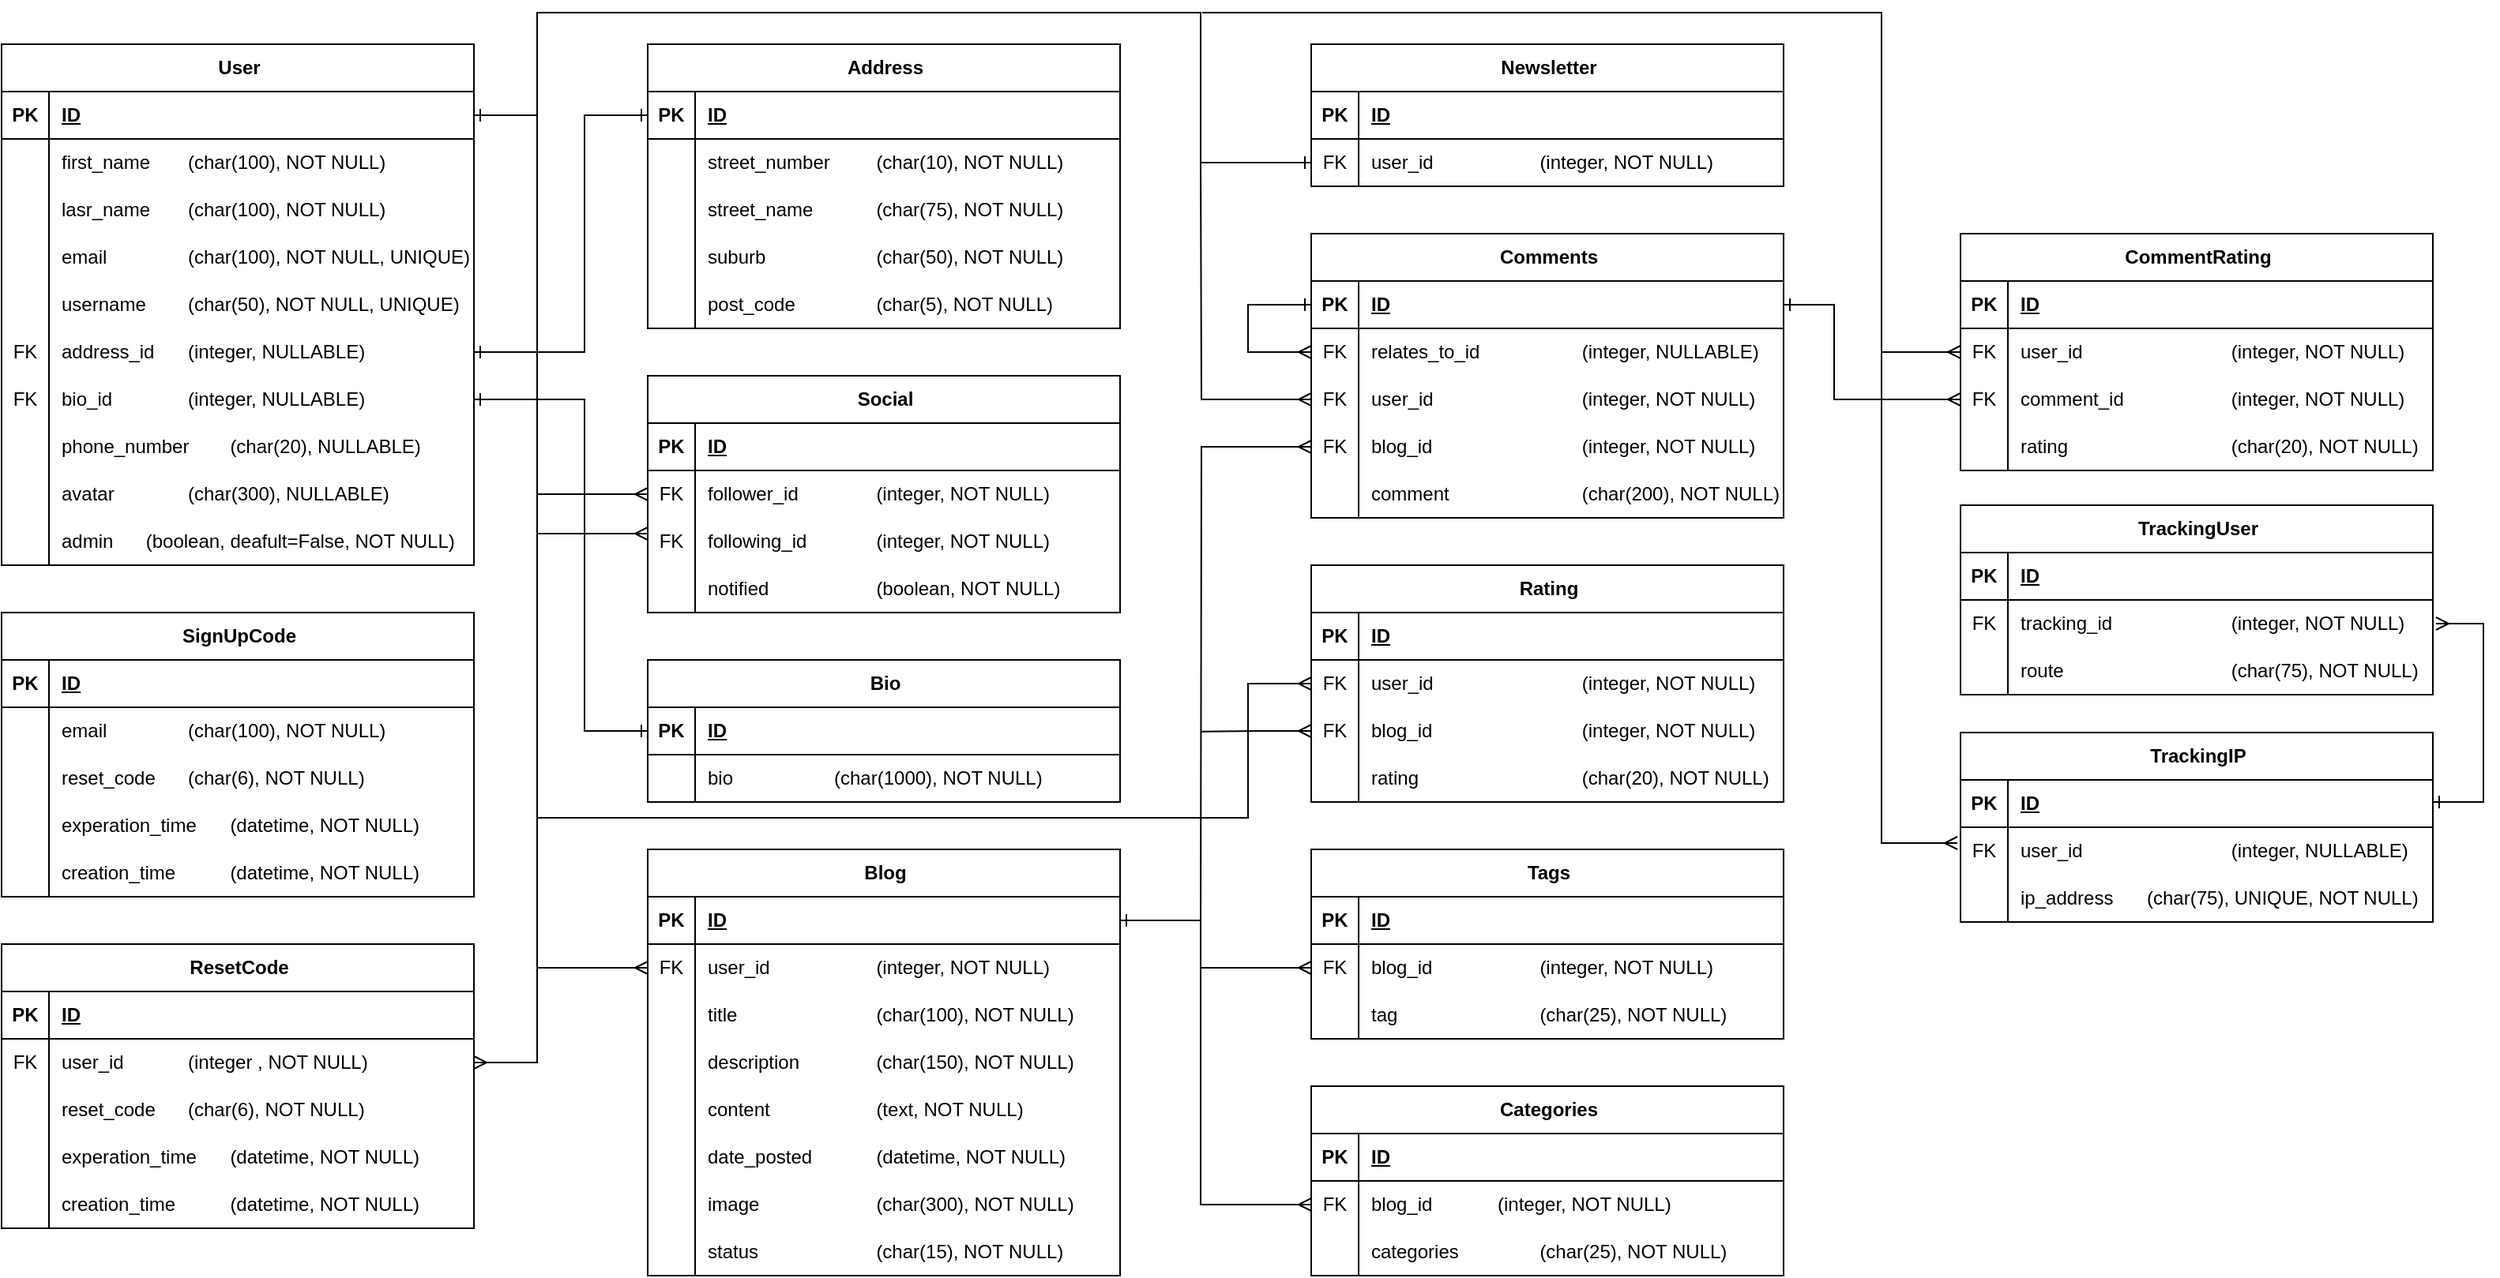 <mxfile version="22.0.4" type="onedrive">
  <diagram name="Page-1" id="a7904f86-f2b4-8e86-fa97-74104820619b">
    <mxGraphModel grid="0" page="1" gridSize="10" guides="1" tooltips="1" connect="1" arrows="1" fold="1" pageScale="1" pageWidth="1654" pageHeight="1169" background="none" math="0" shadow="0">
      <root>
        <mxCell id="0" />
        <mxCell id="1" parent="0" />
        <mxCell id="RdXvdOoz7kbZXDqhLMRs-19" value="User" style="shape=table;startSize=30;container=1;collapsible=1;childLayout=tableLayout;fixedRows=1;rowLines=0;fontStyle=1;align=center;resizeLast=1;html=1;" vertex="1" parent="1">
          <mxGeometry x="-4920" y="46" width="299" height="330" as="geometry" />
        </mxCell>
        <mxCell id="RdXvdOoz7kbZXDqhLMRs-20" value="" style="shape=tableRow;horizontal=0;startSize=0;swimlaneHead=0;swimlaneBody=0;fillColor=none;collapsible=0;dropTarget=0;points=[[0,0.5],[1,0.5]];portConstraint=eastwest;top=0;left=0;right=0;bottom=1;" vertex="1" parent="RdXvdOoz7kbZXDqhLMRs-19">
          <mxGeometry y="30" width="299" height="30" as="geometry" />
        </mxCell>
        <mxCell id="RdXvdOoz7kbZXDqhLMRs-21" value="PK" style="shape=partialRectangle;connectable=0;fillColor=none;top=0;left=0;bottom=0;right=0;fontStyle=1;overflow=hidden;whiteSpace=wrap;html=1;" vertex="1" parent="RdXvdOoz7kbZXDqhLMRs-20">
          <mxGeometry width="30" height="30" as="geometry">
            <mxRectangle width="30" height="30" as="alternateBounds" />
          </mxGeometry>
        </mxCell>
        <mxCell id="RdXvdOoz7kbZXDqhLMRs-22" value="ID" style="shape=partialRectangle;connectable=0;fillColor=none;top=0;left=0;bottom=0;right=0;align=left;spacingLeft=6;fontStyle=5;overflow=hidden;whiteSpace=wrap;html=1;" vertex="1" parent="RdXvdOoz7kbZXDqhLMRs-20">
          <mxGeometry x="30" width="269" height="30" as="geometry">
            <mxRectangle width="269" height="30" as="alternateBounds" />
          </mxGeometry>
        </mxCell>
        <mxCell id="RdXvdOoz7kbZXDqhLMRs-23" value="" style="shape=tableRow;horizontal=0;startSize=0;swimlaneHead=0;swimlaneBody=0;fillColor=none;collapsible=0;dropTarget=0;points=[[0,0.5],[1,0.5]];portConstraint=eastwest;top=0;left=0;right=0;bottom=0;" vertex="1" parent="RdXvdOoz7kbZXDqhLMRs-19">
          <mxGeometry y="60" width="299" height="30" as="geometry" />
        </mxCell>
        <mxCell id="RdXvdOoz7kbZXDqhLMRs-24" value="" style="shape=partialRectangle;connectable=0;fillColor=none;top=0;left=0;bottom=0;right=0;editable=1;overflow=hidden;whiteSpace=wrap;html=1;" vertex="1" parent="RdXvdOoz7kbZXDqhLMRs-23">
          <mxGeometry width="30" height="30" as="geometry">
            <mxRectangle width="30" height="30" as="alternateBounds" />
          </mxGeometry>
        </mxCell>
        <mxCell id="RdXvdOoz7kbZXDqhLMRs-25" value="first_name&lt;span style=&quot;white-space: pre;&quot;&gt;&#x9;&lt;/span&gt;(char(100), NOT NULL)" style="shape=partialRectangle;connectable=0;fillColor=none;top=0;left=0;bottom=0;right=0;align=left;spacingLeft=6;overflow=hidden;whiteSpace=wrap;html=1;" vertex="1" parent="RdXvdOoz7kbZXDqhLMRs-23">
          <mxGeometry x="30" width="269" height="30" as="geometry">
            <mxRectangle width="269" height="30" as="alternateBounds" />
          </mxGeometry>
        </mxCell>
        <mxCell id="RdXvdOoz7kbZXDqhLMRs-26" value="" style="shape=tableRow;horizontal=0;startSize=0;swimlaneHead=0;swimlaneBody=0;fillColor=none;collapsible=0;dropTarget=0;points=[[0,0.5],[1,0.5]];portConstraint=eastwest;top=0;left=0;right=0;bottom=0;" vertex="1" parent="RdXvdOoz7kbZXDqhLMRs-19">
          <mxGeometry y="90" width="299" height="30" as="geometry" />
        </mxCell>
        <mxCell id="RdXvdOoz7kbZXDqhLMRs-27" value="" style="shape=partialRectangle;connectable=0;fillColor=none;top=0;left=0;bottom=0;right=0;editable=1;overflow=hidden;whiteSpace=wrap;html=1;" vertex="1" parent="RdXvdOoz7kbZXDqhLMRs-26">
          <mxGeometry width="30" height="30" as="geometry">
            <mxRectangle width="30" height="30" as="alternateBounds" />
          </mxGeometry>
        </mxCell>
        <mxCell id="RdXvdOoz7kbZXDqhLMRs-28" value="lasr_name&lt;span style=&quot;white-space: pre;&quot;&gt;&#x9;&lt;/span&gt;(char(100), NOT NULL)" style="shape=partialRectangle;connectable=0;fillColor=none;top=0;left=0;bottom=0;right=0;align=left;spacingLeft=6;overflow=hidden;whiteSpace=wrap;html=1;" vertex="1" parent="RdXvdOoz7kbZXDqhLMRs-26">
          <mxGeometry x="30" width="269" height="30" as="geometry">
            <mxRectangle width="269" height="30" as="alternateBounds" />
          </mxGeometry>
        </mxCell>
        <mxCell id="RdXvdOoz7kbZXDqhLMRs-29" value="" style="shape=tableRow;horizontal=0;startSize=0;swimlaneHead=0;swimlaneBody=0;fillColor=none;collapsible=0;dropTarget=0;points=[[0,0.5],[1,0.5]];portConstraint=eastwest;top=0;left=0;right=0;bottom=0;" vertex="1" parent="RdXvdOoz7kbZXDqhLMRs-19">
          <mxGeometry y="120" width="299" height="30" as="geometry" />
        </mxCell>
        <mxCell id="RdXvdOoz7kbZXDqhLMRs-30" value="" style="shape=partialRectangle;connectable=0;fillColor=none;top=0;left=0;bottom=0;right=0;editable=1;overflow=hidden;whiteSpace=wrap;html=1;" vertex="1" parent="RdXvdOoz7kbZXDqhLMRs-29">
          <mxGeometry width="30" height="30" as="geometry">
            <mxRectangle width="30" height="30" as="alternateBounds" />
          </mxGeometry>
        </mxCell>
        <mxCell id="RdXvdOoz7kbZXDqhLMRs-31" value="email&lt;span style=&quot;white-space: pre;&quot;&gt;&#x9;&lt;span style=&quot;white-space: pre;&quot;&gt;&#x9;&lt;/span&gt;(&lt;/span&gt;char(100), NOT NULL, UNIQUE)" style="shape=partialRectangle;connectable=0;fillColor=none;top=0;left=0;bottom=0;right=0;align=left;spacingLeft=6;overflow=hidden;whiteSpace=wrap;html=1;" vertex="1" parent="RdXvdOoz7kbZXDqhLMRs-29">
          <mxGeometry x="30" width="269" height="30" as="geometry">
            <mxRectangle width="269" height="30" as="alternateBounds" />
          </mxGeometry>
        </mxCell>
        <mxCell id="RdXvdOoz7kbZXDqhLMRs-37" style="shape=tableRow;horizontal=0;startSize=0;swimlaneHead=0;swimlaneBody=0;fillColor=none;collapsible=0;dropTarget=0;points=[[0,0.5],[1,0.5]];portConstraint=eastwest;top=0;left=0;right=0;bottom=0;" vertex="1" parent="RdXvdOoz7kbZXDqhLMRs-19">
          <mxGeometry y="150" width="299" height="30" as="geometry" />
        </mxCell>
        <mxCell id="RdXvdOoz7kbZXDqhLMRs-38" style="shape=partialRectangle;connectable=0;fillColor=none;top=0;left=0;bottom=0;right=0;editable=1;overflow=hidden;whiteSpace=wrap;html=1;" vertex="1" parent="RdXvdOoz7kbZXDqhLMRs-37">
          <mxGeometry width="30" height="30" as="geometry">
            <mxRectangle width="30" height="30" as="alternateBounds" />
          </mxGeometry>
        </mxCell>
        <mxCell id="RdXvdOoz7kbZXDqhLMRs-39" value="username&lt;span style=&quot;white-space: pre;&quot;&gt;&#x9;&lt;/span&gt;(char(50), NOT NULL, UNIQUE)" style="shape=partialRectangle;connectable=0;fillColor=none;top=0;left=0;bottom=0;right=0;align=left;spacingLeft=6;overflow=hidden;whiteSpace=wrap;html=1;" vertex="1" parent="RdXvdOoz7kbZXDqhLMRs-37">
          <mxGeometry x="30" width="269" height="30" as="geometry">
            <mxRectangle width="269" height="30" as="alternateBounds" />
          </mxGeometry>
        </mxCell>
        <mxCell id="RdXvdOoz7kbZXDqhLMRs-40" style="shape=tableRow;horizontal=0;startSize=0;swimlaneHead=0;swimlaneBody=0;fillColor=none;collapsible=0;dropTarget=0;points=[[0,0.5],[1,0.5]];portConstraint=eastwest;top=0;left=0;right=0;bottom=0;" vertex="1" parent="RdXvdOoz7kbZXDqhLMRs-19">
          <mxGeometry y="180" width="299" height="30" as="geometry" />
        </mxCell>
        <mxCell id="RdXvdOoz7kbZXDqhLMRs-41" value="FK" style="shape=partialRectangle;connectable=0;fillColor=none;top=0;left=0;bottom=0;right=0;editable=1;overflow=hidden;whiteSpace=wrap;html=1;" vertex="1" parent="RdXvdOoz7kbZXDqhLMRs-40">
          <mxGeometry width="30" height="30" as="geometry">
            <mxRectangle width="30" height="30" as="alternateBounds" />
          </mxGeometry>
        </mxCell>
        <mxCell id="RdXvdOoz7kbZXDqhLMRs-42" value="address_id&lt;span style=&quot;white-space: pre;&quot;&gt;&#x9;&lt;/span&gt;(integer, NULLABLE)" style="shape=partialRectangle;connectable=0;fillColor=none;top=0;left=0;bottom=0;right=0;align=left;spacingLeft=6;overflow=hidden;whiteSpace=wrap;html=1;" vertex="1" parent="RdXvdOoz7kbZXDqhLMRs-40">
          <mxGeometry x="30" width="269" height="30" as="geometry">
            <mxRectangle width="269" height="30" as="alternateBounds" />
          </mxGeometry>
        </mxCell>
        <mxCell id="RdXvdOoz7kbZXDqhLMRs-49" style="shape=tableRow;horizontal=0;startSize=0;swimlaneHead=0;swimlaneBody=0;fillColor=none;collapsible=0;dropTarget=0;points=[[0,0.5],[1,0.5]];portConstraint=eastwest;top=0;left=0;right=0;bottom=0;" vertex="1" parent="RdXvdOoz7kbZXDqhLMRs-19">
          <mxGeometry y="210" width="299" height="30" as="geometry" />
        </mxCell>
        <mxCell id="RdXvdOoz7kbZXDqhLMRs-50" value="FK" style="shape=partialRectangle;connectable=0;fillColor=none;top=0;left=0;bottom=0;right=0;editable=1;overflow=hidden;whiteSpace=wrap;html=1;" vertex="1" parent="RdXvdOoz7kbZXDqhLMRs-49">
          <mxGeometry width="30" height="30" as="geometry">
            <mxRectangle width="30" height="30" as="alternateBounds" />
          </mxGeometry>
        </mxCell>
        <mxCell id="RdXvdOoz7kbZXDqhLMRs-51" value="bio_id&lt;span style=&quot;white-space: pre;&quot;&gt;&#x9;&lt;/span&gt;&lt;span style=&quot;white-space: pre;&quot;&gt;&#x9;&lt;/span&gt;(integer, NULLABLE)" style="shape=partialRectangle;connectable=0;fillColor=none;top=0;left=0;bottom=0;right=0;align=left;spacingLeft=6;overflow=hidden;whiteSpace=wrap;html=1;" vertex="1" parent="RdXvdOoz7kbZXDqhLMRs-49">
          <mxGeometry x="30" width="269" height="30" as="geometry">
            <mxRectangle width="269" height="30" as="alternateBounds" />
          </mxGeometry>
        </mxCell>
        <mxCell id="RdXvdOoz7kbZXDqhLMRs-46" style="shape=tableRow;horizontal=0;startSize=0;swimlaneHead=0;swimlaneBody=0;fillColor=none;collapsible=0;dropTarget=0;points=[[0,0.5],[1,0.5]];portConstraint=eastwest;top=0;left=0;right=0;bottom=0;" vertex="1" parent="RdXvdOoz7kbZXDqhLMRs-19">
          <mxGeometry y="240" width="299" height="30" as="geometry" />
        </mxCell>
        <mxCell id="RdXvdOoz7kbZXDqhLMRs-47" style="shape=partialRectangle;connectable=0;fillColor=none;top=0;left=0;bottom=0;right=0;editable=1;overflow=hidden;whiteSpace=wrap;html=1;" vertex="1" parent="RdXvdOoz7kbZXDqhLMRs-46">
          <mxGeometry width="30" height="30" as="geometry">
            <mxRectangle width="30" height="30" as="alternateBounds" />
          </mxGeometry>
        </mxCell>
        <mxCell id="RdXvdOoz7kbZXDqhLMRs-48" value="phone_number&lt;span style=&quot;white-space: pre;&quot;&gt;&#x9;&lt;/span&gt;(char(20), NULLABLE)" style="shape=partialRectangle;connectable=0;fillColor=none;top=0;left=0;bottom=0;right=0;align=left;spacingLeft=6;overflow=hidden;whiteSpace=wrap;html=1;" vertex="1" parent="RdXvdOoz7kbZXDqhLMRs-46">
          <mxGeometry x="30" width="269" height="30" as="geometry">
            <mxRectangle width="269" height="30" as="alternateBounds" />
          </mxGeometry>
        </mxCell>
        <mxCell id="RdXvdOoz7kbZXDqhLMRs-178" style="shape=tableRow;horizontal=0;startSize=0;swimlaneHead=0;swimlaneBody=0;fillColor=none;collapsible=0;dropTarget=0;points=[[0,0.5],[1,0.5]];portConstraint=eastwest;top=0;left=0;right=0;bottom=0;" vertex="1" parent="RdXvdOoz7kbZXDqhLMRs-19">
          <mxGeometry y="270" width="299" height="30" as="geometry" />
        </mxCell>
        <mxCell id="RdXvdOoz7kbZXDqhLMRs-179" style="shape=partialRectangle;connectable=0;fillColor=none;top=0;left=0;bottom=0;right=0;editable=1;overflow=hidden;whiteSpace=wrap;html=1;" vertex="1" parent="RdXvdOoz7kbZXDqhLMRs-178">
          <mxGeometry width="30" height="30" as="geometry">
            <mxRectangle width="30" height="30" as="alternateBounds" />
          </mxGeometry>
        </mxCell>
        <mxCell id="RdXvdOoz7kbZXDqhLMRs-180" value="avatar&lt;span style=&quot;white-space: pre;&quot;&gt;&#x9;&lt;/span&gt;&lt;span style=&quot;white-space: pre;&quot;&gt;&#x9;&lt;/span&gt;(char(300), NULLABLE)" style="shape=partialRectangle;connectable=0;fillColor=none;top=0;left=0;bottom=0;right=0;align=left;spacingLeft=6;overflow=hidden;whiteSpace=wrap;html=1;" vertex="1" parent="RdXvdOoz7kbZXDqhLMRs-178">
          <mxGeometry x="30" width="269" height="30" as="geometry">
            <mxRectangle width="269" height="30" as="alternateBounds" />
          </mxGeometry>
        </mxCell>
        <mxCell id="RdXvdOoz7kbZXDqhLMRs-43" style="shape=tableRow;horizontal=0;startSize=0;swimlaneHead=0;swimlaneBody=0;fillColor=none;collapsible=0;dropTarget=0;points=[[0,0.5],[1,0.5]];portConstraint=eastwest;top=0;left=0;right=0;bottom=0;" vertex="1" parent="RdXvdOoz7kbZXDqhLMRs-19">
          <mxGeometry y="300" width="299" height="30" as="geometry" />
        </mxCell>
        <mxCell id="RdXvdOoz7kbZXDqhLMRs-44" style="shape=partialRectangle;connectable=0;fillColor=none;top=0;left=0;bottom=0;right=0;editable=1;overflow=hidden;whiteSpace=wrap;html=1;" vertex="1" parent="RdXvdOoz7kbZXDqhLMRs-43">
          <mxGeometry width="30" height="30" as="geometry">
            <mxRectangle width="30" height="30" as="alternateBounds" />
          </mxGeometry>
        </mxCell>
        <mxCell id="RdXvdOoz7kbZXDqhLMRs-45" value="admin&lt;span style=&quot;white-space: pre;&quot;&gt;&#x9;&lt;/span&gt;(boolean, deafult=False, NOT NULL)" style="shape=partialRectangle;connectable=0;fillColor=none;top=0;left=0;bottom=0;right=0;align=left;spacingLeft=6;overflow=hidden;whiteSpace=wrap;html=1;" vertex="1" parent="RdXvdOoz7kbZXDqhLMRs-43">
          <mxGeometry x="30" width="269" height="30" as="geometry">
            <mxRectangle width="269" height="30" as="alternateBounds" />
          </mxGeometry>
        </mxCell>
        <mxCell id="RdXvdOoz7kbZXDqhLMRs-52" value="SignUpCode" style="shape=table;startSize=30;container=1;collapsible=1;childLayout=tableLayout;fixedRows=1;rowLines=0;fontStyle=1;align=center;resizeLast=1;html=1;" vertex="1" parent="1">
          <mxGeometry x="-4920" y="406" width="299" height="180" as="geometry" />
        </mxCell>
        <mxCell id="RdXvdOoz7kbZXDqhLMRs-53" value="" style="shape=tableRow;horizontal=0;startSize=0;swimlaneHead=0;swimlaneBody=0;fillColor=none;collapsible=0;dropTarget=0;points=[[0,0.5],[1,0.5]];portConstraint=eastwest;top=0;left=0;right=0;bottom=1;" vertex="1" parent="RdXvdOoz7kbZXDqhLMRs-52">
          <mxGeometry y="30" width="299" height="30" as="geometry" />
        </mxCell>
        <mxCell id="RdXvdOoz7kbZXDqhLMRs-54" value="PK" style="shape=partialRectangle;connectable=0;fillColor=none;top=0;left=0;bottom=0;right=0;fontStyle=1;overflow=hidden;whiteSpace=wrap;html=1;" vertex="1" parent="RdXvdOoz7kbZXDqhLMRs-53">
          <mxGeometry width="30" height="30" as="geometry">
            <mxRectangle width="30" height="30" as="alternateBounds" />
          </mxGeometry>
        </mxCell>
        <mxCell id="RdXvdOoz7kbZXDqhLMRs-55" value="ID" style="shape=partialRectangle;connectable=0;fillColor=none;top=0;left=0;bottom=0;right=0;align=left;spacingLeft=6;fontStyle=5;overflow=hidden;whiteSpace=wrap;html=1;" vertex="1" parent="RdXvdOoz7kbZXDqhLMRs-53">
          <mxGeometry x="30" width="269" height="30" as="geometry">
            <mxRectangle width="269" height="30" as="alternateBounds" />
          </mxGeometry>
        </mxCell>
        <mxCell id="RdXvdOoz7kbZXDqhLMRs-56" value="" style="shape=tableRow;horizontal=0;startSize=0;swimlaneHead=0;swimlaneBody=0;fillColor=none;collapsible=0;dropTarget=0;points=[[0,0.5],[1,0.5]];portConstraint=eastwest;top=0;left=0;right=0;bottom=0;" vertex="1" parent="RdXvdOoz7kbZXDqhLMRs-52">
          <mxGeometry y="60" width="299" height="30" as="geometry" />
        </mxCell>
        <mxCell id="RdXvdOoz7kbZXDqhLMRs-57" value="" style="shape=partialRectangle;connectable=0;fillColor=none;top=0;left=0;bottom=0;right=0;editable=1;overflow=hidden;whiteSpace=wrap;html=1;" vertex="1" parent="RdXvdOoz7kbZXDqhLMRs-56">
          <mxGeometry width="30" height="30" as="geometry">
            <mxRectangle width="30" height="30" as="alternateBounds" />
          </mxGeometry>
        </mxCell>
        <mxCell id="RdXvdOoz7kbZXDqhLMRs-58" value="email&lt;span style=&quot;white-space: pre;&quot;&gt;&#x9;&lt;/span&gt;&lt;span style=&quot;white-space: pre;&quot;&gt;&#x9;&lt;/span&gt;(char(100), NOT NULL)" style="shape=partialRectangle;connectable=0;fillColor=none;top=0;left=0;bottom=0;right=0;align=left;spacingLeft=6;overflow=hidden;whiteSpace=wrap;html=1;" vertex="1" parent="RdXvdOoz7kbZXDqhLMRs-56">
          <mxGeometry x="30" width="269" height="30" as="geometry">
            <mxRectangle width="269" height="30" as="alternateBounds" />
          </mxGeometry>
        </mxCell>
        <mxCell id="RdXvdOoz7kbZXDqhLMRs-59" value="" style="shape=tableRow;horizontal=0;startSize=0;swimlaneHead=0;swimlaneBody=0;fillColor=none;collapsible=0;dropTarget=0;points=[[0,0.5],[1,0.5]];portConstraint=eastwest;top=0;left=0;right=0;bottom=0;" vertex="1" parent="RdXvdOoz7kbZXDqhLMRs-52">
          <mxGeometry y="90" width="299" height="30" as="geometry" />
        </mxCell>
        <mxCell id="RdXvdOoz7kbZXDqhLMRs-60" value="" style="shape=partialRectangle;connectable=0;fillColor=none;top=0;left=0;bottom=0;right=0;editable=1;overflow=hidden;whiteSpace=wrap;html=1;" vertex="1" parent="RdXvdOoz7kbZXDqhLMRs-59">
          <mxGeometry width="30" height="30" as="geometry">
            <mxRectangle width="30" height="30" as="alternateBounds" />
          </mxGeometry>
        </mxCell>
        <mxCell id="RdXvdOoz7kbZXDqhLMRs-61" value="reset_code&lt;span style=&quot;white-space: pre;&quot;&gt;&#x9;&lt;/span&gt;(char(6), NOT NULL)" style="shape=partialRectangle;connectable=0;fillColor=none;top=0;left=0;bottom=0;right=0;align=left;spacingLeft=6;overflow=hidden;whiteSpace=wrap;html=1;" vertex="1" parent="RdXvdOoz7kbZXDqhLMRs-59">
          <mxGeometry x="30" width="269" height="30" as="geometry">
            <mxRectangle width="269" height="30" as="alternateBounds" />
          </mxGeometry>
        </mxCell>
        <mxCell id="RdXvdOoz7kbZXDqhLMRs-62" value="" style="shape=tableRow;horizontal=0;startSize=0;swimlaneHead=0;swimlaneBody=0;fillColor=none;collapsible=0;dropTarget=0;points=[[0,0.5],[1,0.5]];portConstraint=eastwest;top=0;left=0;right=0;bottom=0;" vertex="1" parent="RdXvdOoz7kbZXDqhLMRs-52">
          <mxGeometry y="120" width="299" height="30" as="geometry" />
        </mxCell>
        <mxCell id="RdXvdOoz7kbZXDqhLMRs-63" value="" style="shape=partialRectangle;connectable=0;fillColor=none;top=0;left=0;bottom=0;right=0;editable=1;overflow=hidden;whiteSpace=wrap;html=1;" vertex="1" parent="RdXvdOoz7kbZXDqhLMRs-62">
          <mxGeometry width="30" height="30" as="geometry">
            <mxRectangle width="30" height="30" as="alternateBounds" />
          </mxGeometry>
        </mxCell>
        <mxCell id="RdXvdOoz7kbZXDqhLMRs-64" value="experation_time&lt;span style=&quot;white-space: pre;&quot;&gt;&#x9;&lt;/span&gt;(datetime, NOT NULL)" style="shape=partialRectangle;connectable=0;fillColor=none;top=0;left=0;bottom=0;right=0;align=left;spacingLeft=6;overflow=hidden;whiteSpace=wrap;html=1;" vertex="1" parent="RdXvdOoz7kbZXDqhLMRs-62">
          <mxGeometry x="30" width="269" height="30" as="geometry">
            <mxRectangle width="269" height="30" as="alternateBounds" />
          </mxGeometry>
        </mxCell>
        <mxCell id="RdXvdOoz7kbZXDqhLMRs-65" style="shape=tableRow;horizontal=0;startSize=0;swimlaneHead=0;swimlaneBody=0;fillColor=none;collapsible=0;dropTarget=0;points=[[0,0.5],[1,0.5]];portConstraint=eastwest;top=0;left=0;right=0;bottom=0;" vertex="1" parent="RdXvdOoz7kbZXDqhLMRs-52">
          <mxGeometry y="150" width="299" height="30" as="geometry" />
        </mxCell>
        <mxCell id="RdXvdOoz7kbZXDqhLMRs-66" style="shape=partialRectangle;connectable=0;fillColor=none;top=0;left=0;bottom=0;right=0;editable=1;overflow=hidden;whiteSpace=wrap;html=1;" vertex="1" parent="RdXvdOoz7kbZXDqhLMRs-65">
          <mxGeometry width="30" height="30" as="geometry">
            <mxRectangle width="30" height="30" as="alternateBounds" />
          </mxGeometry>
        </mxCell>
        <mxCell id="RdXvdOoz7kbZXDqhLMRs-67" value="creation_time&lt;span style=&quot;white-space: pre;&quot;&gt;&#x9;&lt;/span&gt;&lt;span style=&quot;white-space: pre;&quot;&gt;&#x9;&lt;/span&gt;(datetime, NOT NULL)" style="shape=partialRectangle;connectable=0;fillColor=none;top=0;left=0;bottom=0;right=0;align=left;spacingLeft=6;overflow=hidden;whiteSpace=wrap;html=1;" vertex="1" parent="RdXvdOoz7kbZXDqhLMRs-65">
          <mxGeometry x="30" width="269" height="30" as="geometry">
            <mxRectangle width="269" height="30" as="alternateBounds" />
          </mxGeometry>
        </mxCell>
        <mxCell id="RdXvdOoz7kbZXDqhLMRs-68" value="ResetCode" style="shape=table;startSize=30;container=1;collapsible=1;childLayout=tableLayout;fixedRows=1;rowLines=0;fontStyle=1;align=center;resizeLast=1;html=1;" vertex="1" parent="1">
          <mxGeometry x="-4920" y="616" width="299" height="180" as="geometry" />
        </mxCell>
        <mxCell id="RdXvdOoz7kbZXDqhLMRs-69" value="" style="shape=tableRow;horizontal=0;startSize=0;swimlaneHead=0;swimlaneBody=0;fillColor=none;collapsible=0;dropTarget=0;points=[[0,0.5],[1,0.5]];portConstraint=eastwest;top=0;left=0;right=0;bottom=1;" vertex="1" parent="RdXvdOoz7kbZXDqhLMRs-68">
          <mxGeometry y="30" width="299" height="30" as="geometry" />
        </mxCell>
        <mxCell id="RdXvdOoz7kbZXDqhLMRs-70" value="PK" style="shape=partialRectangle;connectable=0;fillColor=none;top=0;left=0;bottom=0;right=0;fontStyle=1;overflow=hidden;whiteSpace=wrap;html=1;" vertex="1" parent="RdXvdOoz7kbZXDqhLMRs-69">
          <mxGeometry width="30" height="30" as="geometry">
            <mxRectangle width="30" height="30" as="alternateBounds" />
          </mxGeometry>
        </mxCell>
        <mxCell id="RdXvdOoz7kbZXDqhLMRs-71" value="ID" style="shape=partialRectangle;connectable=0;fillColor=none;top=0;left=0;bottom=0;right=0;align=left;spacingLeft=6;fontStyle=5;overflow=hidden;whiteSpace=wrap;html=1;" vertex="1" parent="RdXvdOoz7kbZXDqhLMRs-69">
          <mxGeometry x="30" width="269" height="30" as="geometry">
            <mxRectangle width="269" height="30" as="alternateBounds" />
          </mxGeometry>
        </mxCell>
        <mxCell id="RdXvdOoz7kbZXDqhLMRs-72" value="" style="shape=tableRow;horizontal=0;startSize=0;swimlaneHead=0;swimlaneBody=0;fillColor=none;collapsible=0;dropTarget=0;points=[[0,0.5],[1,0.5]];portConstraint=eastwest;top=0;left=0;right=0;bottom=0;" vertex="1" parent="RdXvdOoz7kbZXDqhLMRs-68">
          <mxGeometry y="60" width="299" height="30" as="geometry" />
        </mxCell>
        <mxCell id="RdXvdOoz7kbZXDqhLMRs-73" value="FK" style="shape=partialRectangle;connectable=0;fillColor=none;top=0;left=0;bottom=0;right=0;editable=1;overflow=hidden;whiteSpace=wrap;html=1;" vertex="1" parent="RdXvdOoz7kbZXDqhLMRs-72">
          <mxGeometry width="30" height="30" as="geometry">
            <mxRectangle width="30" height="30" as="alternateBounds" />
          </mxGeometry>
        </mxCell>
        <mxCell id="RdXvdOoz7kbZXDqhLMRs-74" value="user_id&lt;span style=&quot;white-space: pre;&quot;&gt;&#x9;&lt;/span&gt;&lt;span style=&quot;white-space: pre;&quot;&gt;&#x9;&lt;/span&gt;(integer , NOT NULL)" style="shape=partialRectangle;connectable=0;fillColor=none;top=0;left=0;bottom=0;right=0;align=left;spacingLeft=6;overflow=hidden;whiteSpace=wrap;html=1;" vertex="1" parent="RdXvdOoz7kbZXDqhLMRs-72">
          <mxGeometry x="30" width="269" height="30" as="geometry">
            <mxRectangle width="269" height="30" as="alternateBounds" />
          </mxGeometry>
        </mxCell>
        <mxCell id="RdXvdOoz7kbZXDqhLMRs-75" value="" style="shape=tableRow;horizontal=0;startSize=0;swimlaneHead=0;swimlaneBody=0;fillColor=none;collapsible=0;dropTarget=0;points=[[0,0.5],[1,0.5]];portConstraint=eastwest;top=0;left=0;right=0;bottom=0;" vertex="1" parent="RdXvdOoz7kbZXDqhLMRs-68">
          <mxGeometry y="90" width="299" height="30" as="geometry" />
        </mxCell>
        <mxCell id="RdXvdOoz7kbZXDqhLMRs-76" value="" style="shape=partialRectangle;connectable=0;fillColor=none;top=0;left=0;bottom=0;right=0;editable=1;overflow=hidden;whiteSpace=wrap;html=1;" vertex="1" parent="RdXvdOoz7kbZXDqhLMRs-75">
          <mxGeometry width="30" height="30" as="geometry">
            <mxRectangle width="30" height="30" as="alternateBounds" />
          </mxGeometry>
        </mxCell>
        <mxCell id="RdXvdOoz7kbZXDqhLMRs-77" value="reset_code&lt;span style=&quot;white-space: pre;&quot;&gt;&#x9;&lt;/span&gt;(char(6), NOT NULL)" style="shape=partialRectangle;connectable=0;fillColor=none;top=0;left=0;bottom=0;right=0;align=left;spacingLeft=6;overflow=hidden;whiteSpace=wrap;html=1;" vertex="1" parent="RdXvdOoz7kbZXDqhLMRs-75">
          <mxGeometry x="30" width="269" height="30" as="geometry">
            <mxRectangle width="269" height="30" as="alternateBounds" />
          </mxGeometry>
        </mxCell>
        <mxCell id="RdXvdOoz7kbZXDqhLMRs-78" value="" style="shape=tableRow;horizontal=0;startSize=0;swimlaneHead=0;swimlaneBody=0;fillColor=none;collapsible=0;dropTarget=0;points=[[0,0.5],[1,0.5]];portConstraint=eastwest;top=0;left=0;right=0;bottom=0;" vertex="1" parent="RdXvdOoz7kbZXDqhLMRs-68">
          <mxGeometry y="120" width="299" height="30" as="geometry" />
        </mxCell>
        <mxCell id="RdXvdOoz7kbZXDqhLMRs-79" value="" style="shape=partialRectangle;connectable=0;fillColor=none;top=0;left=0;bottom=0;right=0;editable=1;overflow=hidden;whiteSpace=wrap;html=1;" vertex="1" parent="RdXvdOoz7kbZXDqhLMRs-78">
          <mxGeometry width="30" height="30" as="geometry">
            <mxRectangle width="30" height="30" as="alternateBounds" />
          </mxGeometry>
        </mxCell>
        <mxCell id="RdXvdOoz7kbZXDqhLMRs-80" value="experation_time&lt;span style=&quot;white-space: pre;&quot;&gt;&#x9;&lt;/span&gt;(datetime, NOT NULL)" style="shape=partialRectangle;connectable=0;fillColor=none;top=0;left=0;bottom=0;right=0;align=left;spacingLeft=6;overflow=hidden;whiteSpace=wrap;html=1;" vertex="1" parent="RdXvdOoz7kbZXDqhLMRs-78">
          <mxGeometry x="30" width="269" height="30" as="geometry">
            <mxRectangle width="269" height="30" as="alternateBounds" />
          </mxGeometry>
        </mxCell>
        <mxCell id="RdXvdOoz7kbZXDqhLMRs-81" style="shape=tableRow;horizontal=0;startSize=0;swimlaneHead=0;swimlaneBody=0;fillColor=none;collapsible=0;dropTarget=0;points=[[0,0.5],[1,0.5]];portConstraint=eastwest;top=0;left=0;right=0;bottom=0;" vertex="1" parent="RdXvdOoz7kbZXDqhLMRs-68">
          <mxGeometry y="150" width="299" height="30" as="geometry" />
        </mxCell>
        <mxCell id="RdXvdOoz7kbZXDqhLMRs-82" style="shape=partialRectangle;connectable=0;fillColor=none;top=0;left=0;bottom=0;right=0;editable=1;overflow=hidden;whiteSpace=wrap;html=1;" vertex="1" parent="RdXvdOoz7kbZXDqhLMRs-81">
          <mxGeometry width="30" height="30" as="geometry">
            <mxRectangle width="30" height="30" as="alternateBounds" />
          </mxGeometry>
        </mxCell>
        <mxCell id="RdXvdOoz7kbZXDqhLMRs-83" value="creation_time&lt;span style=&quot;white-space: pre;&quot;&gt;&#x9;&lt;/span&gt;&lt;span style=&quot;white-space: pre;&quot;&gt;&#x9;&lt;/span&gt;(datetime, NOT NULL)" style="shape=partialRectangle;connectable=0;fillColor=none;top=0;left=0;bottom=0;right=0;align=left;spacingLeft=6;overflow=hidden;whiteSpace=wrap;html=1;" vertex="1" parent="RdXvdOoz7kbZXDqhLMRs-81">
          <mxGeometry x="30" width="269" height="30" as="geometry">
            <mxRectangle width="269" height="30" as="alternateBounds" />
          </mxGeometry>
        </mxCell>
        <mxCell id="RdXvdOoz7kbZXDqhLMRs-92" style="edgeStyle=orthogonalEdgeStyle;rounded=0;orthogonalLoop=1;jettySize=auto;html=1;exitX=1;exitY=0.5;exitDx=0;exitDy=0;entryX=1;entryY=0.5;entryDx=0;entryDy=0;startArrow=ERone;startFill=0;endArrow=ERmany;endFill=0;" edge="1" parent="1" source="RdXvdOoz7kbZXDqhLMRs-20" target="RdXvdOoz7kbZXDqhLMRs-72">
          <mxGeometry relative="1" as="geometry">
            <Array as="points">
              <mxPoint x="-4581" y="91" />
              <mxPoint x="-4581" y="691" />
            </Array>
          </mxGeometry>
        </mxCell>
        <mxCell id="RdXvdOoz7kbZXDqhLMRs-125" value="Address" style="shape=table;startSize=30;container=1;collapsible=1;childLayout=tableLayout;fixedRows=1;rowLines=0;fontStyle=1;align=center;resizeLast=1;html=1;" vertex="1" parent="1">
          <mxGeometry x="-4511" y="46" width="299" height="180" as="geometry" />
        </mxCell>
        <mxCell id="RdXvdOoz7kbZXDqhLMRs-126" value="" style="shape=tableRow;horizontal=0;startSize=0;swimlaneHead=0;swimlaneBody=0;fillColor=none;collapsible=0;dropTarget=0;points=[[0,0.5],[1,0.5]];portConstraint=eastwest;top=0;left=0;right=0;bottom=1;" vertex="1" parent="RdXvdOoz7kbZXDqhLMRs-125">
          <mxGeometry y="30" width="299" height="30" as="geometry" />
        </mxCell>
        <mxCell id="RdXvdOoz7kbZXDqhLMRs-127" value="PK" style="shape=partialRectangle;connectable=0;fillColor=none;top=0;left=0;bottom=0;right=0;fontStyle=1;overflow=hidden;whiteSpace=wrap;html=1;" vertex="1" parent="RdXvdOoz7kbZXDqhLMRs-126">
          <mxGeometry width="30" height="30" as="geometry">
            <mxRectangle width="30" height="30" as="alternateBounds" />
          </mxGeometry>
        </mxCell>
        <mxCell id="RdXvdOoz7kbZXDqhLMRs-128" value="ID" style="shape=partialRectangle;connectable=0;fillColor=none;top=0;left=0;bottom=0;right=0;align=left;spacingLeft=6;fontStyle=5;overflow=hidden;whiteSpace=wrap;html=1;" vertex="1" parent="RdXvdOoz7kbZXDqhLMRs-126">
          <mxGeometry x="30" width="269" height="30" as="geometry">
            <mxRectangle width="269" height="30" as="alternateBounds" />
          </mxGeometry>
        </mxCell>
        <mxCell id="RdXvdOoz7kbZXDqhLMRs-129" value="" style="shape=tableRow;horizontal=0;startSize=0;swimlaneHead=0;swimlaneBody=0;fillColor=none;collapsible=0;dropTarget=0;points=[[0,0.5],[1,0.5]];portConstraint=eastwest;top=0;left=0;right=0;bottom=0;" vertex="1" parent="RdXvdOoz7kbZXDqhLMRs-125">
          <mxGeometry y="60" width="299" height="30" as="geometry" />
        </mxCell>
        <mxCell id="RdXvdOoz7kbZXDqhLMRs-130" value="" style="shape=partialRectangle;connectable=0;fillColor=none;top=0;left=0;bottom=0;right=0;editable=1;overflow=hidden;whiteSpace=wrap;html=1;" vertex="1" parent="RdXvdOoz7kbZXDqhLMRs-129">
          <mxGeometry width="30" height="30" as="geometry">
            <mxRectangle width="30" height="30" as="alternateBounds" />
          </mxGeometry>
        </mxCell>
        <mxCell id="RdXvdOoz7kbZXDqhLMRs-131" value="street_number&lt;span style=&quot;white-space: pre;&quot;&gt;&#x9;&lt;/span&gt;&lt;span style=&quot;white-space: pre;&quot;&gt;&#x9;&lt;/span&gt;(char(10), NOT NULL)" style="shape=partialRectangle;connectable=0;fillColor=none;top=0;left=0;bottom=0;right=0;align=left;spacingLeft=6;overflow=hidden;whiteSpace=wrap;html=1;" vertex="1" parent="RdXvdOoz7kbZXDqhLMRs-129">
          <mxGeometry x="30" width="269" height="30" as="geometry">
            <mxRectangle width="269" height="30" as="alternateBounds" />
          </mxGeometry>
        </mxCell>
        <mxCell id="RdXvdOoz7kbZXDqhLMRs-132" value="" style="shape=tableRow;horizontal=0;startSize=0;swimlaneHead=0;swimlaneBody=0;fillColor=none;collapsible=0;dropTarget=0;points=[[0,0.5],[1,0.5]];portConstraint=eastwest;top=0;left=0;right=0;bottom=0;" vertex="1" parent="RdXvdOoz7kbZXDqhLMRs-125">
          <mxGeometry y="90" width="299" height="30" as="geometry" />
        </mxCell>
        <mxCell id="RdXvdOoz7kbZXDqhLMRs-133" value="" style="shape=partialRectangle;connectable=0;fillColor=none;top=0;left=0;bottom=0;right=0;editable=1;overflow=hidden;whiteSpace=wrap;html=1;" vertex="1" parent="RdXvdOoz7kbZXDqhLMRs-132">
          <mxGeometry width="30" height="30" as="geometry">
            <mxRectangle width="30" height="30" as="alternateBounds" />
          </mxGeometry>
        </mxCell>
        <mxCell id="RdXvdOoz7kbZXDqhLMRs-134" value="street_name&lt;span style=&quot;white-space: pre;&quot;&gt;&#x9;&lt;/span&gt;&lt;span style=&quot;white-space: pre;&quot;&gt;&#x9;&lt;/span&gt;(char(75), NOT NULL)" style="shape=partialRectangle;connectable=0;fillColor=none;top=0;left=0;bottom=0;right=0;align=left;spacingLeft=6;overflow=hidden;whiteSpace=wrap;html=1;" vertex="1" parent="RdXvdOoz7kbZXDqhLMRs-132">
          <mxGeometry x="30" width="269" height="30" as="geometry">
            <mxRectangle width="269" height="30" as="alternateBounds" />
          </mxGeometry>
        </mxCell>
        <mxCell id="RdXvdOoz7kbZXDqhLMRs-135" value="" style="shape=tableRow;horizontal=0;startSize=0;swimlaneHead=0;swimlaneBody=0;fillColor=none;collapsible=0;dropTarget=0;points=[[0,0.5],[1,0.5]];portConstraint=eastwest;top=0;left=0;right=0;bottom=0;" vertex="1" parent="RdXvdOoz7kbZXDqhLMRs-125">
          <mxGeometry y="120" width="299" height="30" as="geometry" />
        </mxCell>
        <mxCell id="RdXvdOoz7kbZXDqhLMRs-136" value="" style="shape=partialRectangle;connectable=0;fillColor=none;top=0;left=0;bottom=0;right=0;editable=1;overflow=hidden;whiteSpace=wrap;html=1;" vertex="1" parent="RdXvdOoz7kbZXDqhLMRs-135">
          <mxGeometry width="30" height="30" as="geometry">
            <mxRectangle width="30" height="30" as="alternateBounds" />
          </mxGeometry>
        </mxCell>
        <mxCell id="RdXvdOoz7kbZXDqhLMRs-137" value="suburb&lt;span style=&quot;white-space: pre;&quot;&gt;&#x9;&lt;/span&gt;&lt;span style=&quot;white-space: pre;&quot;&gt;&#x9;&lt;/span&gt;&lt;span style=&quot;white-space: pre;&quot;&gt;&#x9;&lt;/span&gt;(char(50), NOT NULL)" style="shape=partialRectangle;connectable=0;fillColor=none;top=0;left=0;bottom=0;right=0;align=left;spacingLeft=6;overflow=hidden;whiteSpace=wrap;html=1;" vertex="1" parent="RdXvdOoz7kbZXDqhLMRs-135">
          <mxGeometry x="30" width="269" height="30" as="geometry">
            <mxRectangle width="269" height="30" as="alternateBounds" />
          </mxGeometry>
        </mxCell>
        <mxCell id="RdXvdOoz7kbZXDqhLMRs-138" style="shape=tableRow;horizontal=0;startSize=0;swimlaneHead=0;swimlaneBody=0;fillColor=none;collapsible=0;dropTarget=0;points=[[0,0.5],[1,0.5]];portConstraint=eastwest;top=0;left=0;right=0;bottom=0;" vertex="1" parent="RdXvdOoz7kbZXDqhLMRs-125">
          <mxGeometry y="150" width="299" height="30" as="geometry" />
        </mxCell>
        <mxCell id="RdXvdOoz7kbZXDqhLMRs-139" style="shape=partialRectangle;connectable=0;fillColor=none;top=0;left=0;bottom=0;right=0;editable=1;overflow=hidden;whiteSpace=wrap;html=1;" vertex="1" parent="RdXvdOoz7kbZXDqhLMRs-138">
          <mxGeometry width="30" height="30" as="geometry">
            <mxRectangle width="30" height="30" as="alternateBounds" />
          </mxGeometry>
        </mxCell>
        <mxCell id="RdXvdOoz7kbZXDqhLMRs-140" value="post_code&lt;span style=&quot;white-space: pre;&quot;&gt;&#x9;&lt;/span&gt;&lt;span style=&quot;white-space: pre;&quot;&gt;&#x9;&lt;/span&gt;(char(5), NOT NULL)" style="shape=partialRectangle;connectable=0;fillColor=none;top=0;left=0;bottom=0;right=0;align=left;spacingLeft=6;overflow=hidden;whiteSpace=wrap;html=1;" vertex="1" parent="RdXvdOoz7kbZXDqhLMRs-138">
          <mxGeometry x="30" width="269" height="30" as="geometry">
            <mxRectangle width="269" height="30" as="alternateBounds" />
          </mxGeometry>
        </mxCell>
        <mxCell id="RdXvdOoz7kbZXDqhLMRs-141" style="edgeStyle=orthogonalEdgeStyle;rounded=0;orthogonalLoop=1;jettySize=auto;html=1;exitX=0;exitY=0.5;exitDx=0;exitDy=0;entryX=1;entryY=0.5;entryDx=0;entryDy=0;startArrow=ERone;startFill=0;endArrow=ERone;endFill=0;" edge="1" parent="1" source="RdXvdOoz7kbZXDqhLMRs-126" target="RdXvdOoz7kbZXDqhLMRs-40">
          <mxGeometry relative="1" as="geometry">
            <Array as="points">
              <mxPoint x="-4551" y="91" />
              <mxPoint x="-4551" y="241" />
            </Array>
          </mxGeometry>
        </mxCell>
        <mxCell id="RdXvdOoz7kbZXDqhLMRs-142" value="Social" style="shape=table;startSize=30;container=1;collapsible=1;childLayout=tableLayout;fixedRows=1;rowLines=0;fontStyle=1;align=center;resizeLast=1;html=1;" vertex="1" parent="1">
          <mxGeometry x="-4511" y="256" width="299" height="150" as="geometry" />
        </mxCell>
        <mxCell id="RdXvdOoz7kbZXDqhLMRs-143" value="" style="shape=tableRow;horizontal=0;startSize=0;swimlaneHead=0;swimlaneBody=0;fillColor=none;collapsible=0;dropTarget=0;points=[[0,0.5],[1,0.5]];portConstraint=eastwest;top=0;left=0;right=0;bottom=1;" vertex="1" parent="RdXvdOoz7kbZXDqhLMRs-142">
          <mxGeometry y="30" width="299" height="30" as="geometry" />
        </mxCell>
        <mxCell id="RdXvdOoz7kbZXDqhLMRs-144" value="PK" style="shape=partialRectangle;connectable=0;fillColor=none;top=0;left=0;bottom=0;right=0;fontStyle=1;overflow=hidden;whiteSpace=wrap;html=1;" vertex="1" parent="RdXvdOoz7kbZXDqhLMRs-143">
          <mxGeometry width="30" height="30" as="geometry">
            <mxRectangle width="30" height="30" as="alternateBounds" />
          </mxGeometry>
        </mxCell>
        <mxCell id="RdXvdOoz7kbZXDqhLMRs-145" value="ID" style="shape=partialRectangle;connectable=0;fillColor=none;top=0;left=0;bottom=0;right=0;align=left;spacingLeft=6;fontStyle=5;overflow=hidden;whiteSpace=wrap;html=1;" vertex="1" parent="RdXvdOoz7kbZXDqhLMRs-143">
          <mxGeometry x="30" width="269" height="30" as="geometry">
            <mxRectangle width="269" height="30" as="alternateBounds" />
          </mxGeometry>
        </mxCell>
        <mxCell id="RdXvdOoz7kbZXDqhLMRs-146" value="" style="shape=tableRow;horizontal=0;startSize=0;swimlaneHead=0;swimlaneBody=0;fillColor=none;collapsible=0;dropTarget=0;points=[[0,0.5],[1,0.5]];portConstraint=eastwest;top=0;left=0;right=0;bottom=0;" vertex="1" parent="RdXvdOoz7kbZXDqhLMRs-142">
          <mxGeometry y="60" width="299" height="30" as="geometry" />
        </mxCell>
        <mxCell id="RdXvdOoz7kbZXDqhLMRs-147" value="FK" style="shape=partialRectangle;connectable=0;fillColor=none;top=0;left=0;bottom=0;right=0;editable=1;overflow=hidden;whiteSpace=wrap;html=1;" vertex="1" parent="RdXvdOoz7kbZXDqhLMRs-146">
          <mxGeometry width="30" height="30" as="geometry">
            <mxRectangle width="30" height="30" as="alternateBounds" />
          </mxGeometry>
        </mxCell>
        <mxCell id="RdXvdOoz7kbZXDqhLMRs-148" value="follower_id&lt;span style=&quot;white-space: pre;&quot;&gt;&#x9;&lt;/span&gt;&lt;span style=&quot;white-space: pre;&quot;&gt;&#x9;&lt;/span&gt;(integer, NOT NULL)" style="shape=partialRectangle;connectable=0;fillColor=none;top=0;left=0;bottom=0;right=0;align=left;spacingLeft=6;overflow=hidden;whiteSpace=wrap;html=1;" vertex="1" parent="RdXvdOoz7kbZXDqhLMRs-146">
          <mxGeometry x="30" width="269" height="30" as="geometry">
            <mxRectangle width="269" height="30" as="alternateBounds" />
          </mxGeometry>
        </mxCell>
        <mxCell id="RdXvdOoz7kbZXDqhLMRs-149" value="" style="shape=tableRow;horizontal=0;startSize=0;swimlaneHead=0;swimlaneBody=0;fillColor=none;collapsible=0;dropTarget=0;points=[[0,0.5],[1,0.5]];portConstraint=eastwest;top=0;left=0;right=0;bottom=0;" vertex="1" parent="RdXvdOoz7kbZXDqhLMRs-142">
          <mxGeometry y="90" width="299" height="30" as="geometry" />
        </mxCell>
        <mxCell id="RdXvdOoz7kbZXDqhLMRs-150" value="FK" style="shape=partialRectangle;connectable=0;fillColor=none;top=0;left=0;bottom=0;right=0;editable=1;overflow=hidden;whiteSpace=wrap;html=1;" vertex="1" parent="RdXvdOoz7kbZXDqhLMRs-149">
          <mxGeometry width="30" height="30" as="geometry">
            <mxRectangle width="30" height="30" as="alternateBounds" />
          </mxGeometry>
        </mxCell>
        <mxCell id="RdXvdOoz7kbZXDqhLMRs-151" value="following_id&lt;span style=&quot;white-space: pre;&quot;&gt;&#x9;&lt;/span&gt;&lt;span style=&quot;white-space: pre;&quot;&gt;&#x9;&lt;/span&gt;(integer, NOT NULL)" style="shape=partialRectangle;connectable=0;fillColor=none;top=0;left=0;bottom=0;right=0;align=left;spacingLeft=6;overflow=hidden;whiteSpace=wrap;html=1;" vertex="1" parent="RdXvdOoz7kbZXDqhLMRs-149">
          <mxGeometry x="30" width="269" height="30" as="geometry">
            <mxRectangle width="269" height="30" as="alternateBounds" />
          </mxGeometry>
        </mxCell>
        <mxCell id="RdXvdOoz7kbZXDqhLMRs-155" style="shape=tableRow;horizontal=0;startSize=0;swimlaneHead=0;swimlaneBody=0;fillColor=none;collapsible=0;dropTarget=0;points=[[0,0.5],[1,0.5]];portConstraint=eastwest;top=0;left=0;right=0;bottom=0;" vertex="1" parent="RdXvdOoz7kbZXDqhLMRs-142">
          <mxGeometry y="120" width="299" height="30" as="geometry" />
        </mxCell>
        <mxCell id="RdXvdOoz7kbZXDqhLMRs-156" style="shape=partialRectangle;connectable=0;fillColor=none;top=0;left=0;bottom=0;right=0;editable=1;overflow=hidden;whiteSpace=wrap;html=1;" vertex="1" parent="RdXvdOoz7kbZXDqhLMRs-155">
          <mxGeometry width="30" height="30" as="geometry">
            <mxRectangle width="30" height="30" as="alternateBounds" />
          </mxGeometry>
        </mxCell>
        <mxCell id="RdXvdOoz7kbZXDqhLMRs-157" value="notified&lt;span style=&quot;white-space: pre;&quot;&gt;&#x9;&lt;/span&gt;&lt;span style=&quot;white-space: pre;&quot;&gt;&#x9;&lt;span style=&quot;white-space: pre;&quot;&gt;&#x9;&lt;/span&gt;&lt;/span&gt;(boolean, NOT NULL)" style="shape=partialRectangle;connectable=0;fillColor=none;top=0;left=0;bottom=0;right=0;align=left;spacingLeft=6;overflow=hidden;whiteSpace=wrap;html=1;" vertex="1" parent="RdXvdOoz7kbZXDqhLMRs-155">
          <mxGeometry x="30" width="269" height="30" as="geometry">
            <mxRectangle width="269" height="30" as="alternateBounds" />
          </mxGeometry>
        </mxCell>
        <mxCell id="RdXvdOoz7kbZXDqhLMRs-158" style="edgeStyle=orthogonalEdgeStyle;rounded=0;orthogonalLoop=1;jettySize=auto;html=1;entryX=0;entryY=0.5;entryDx=0;entryDy=0;startArrow=none;startFill=0;endArrow=ERmany;endFill=0;" edge="1" parent="1" target="RdXvdOoz7kbZXDqhLMRs-146">
          <mxGeometry relative="1" as="geometry">
            <mxPoint x="-4581" y="106" as="sourcePoint" />
            <mxPoint x="-4611" y="671" as="targetPoint" />
            <Array as="points">
              <mxPoint x="-4581" y="101" />
              <mxPoint x="-4581" y="331" />
            </Array>
          </mxGeometry>
        </mxCell>
        <mxCell id="RdXvdOoz7kbZXDqhLMRs-159" style="edgeStyle=orthogonalEdgeStyle;rounded=0;orthogonalLoop=1;jettySize=auto;html=1;entryX=0;entryY=0.5;entryDx=0;entryDy=0;startArrow=none;startFill=0;endArrow=ERmany;endFill=0;" edge="1" parent="1">
          <mxGeometry relative="1" as="geometry">
            <mxPoint x="-4581" y="131" as="sourcePoint" />
            <mxPoint x="-4511" y="356" as="targetPoint" />
            <Array as="points">
              <mxPoint x="-4581" y="126" />
              <mxPoint x="-4581" y="356" />
            </Array>
          </mxGeometry>
        </mxCell>
        <mxCell id="RdXvdOoz7kbZXDqhLMRs-161" value="Bio" style="shape=table;startSize=30;container=1;collapsible=1;childLayout=tableLayout;fixedRows=1;rowLines=0;fontStyle=1;align=center;resizeLast=1;html=1;" vertex="1" parent="1">
          <mxGeometry x="-4511" y="436" width="299" height="90" as="geometry" />
        </mxCell>
        <mxCell id="RdXvdOoz7kbZXDqhLMRs-162" value="" style="shape=tableRow;horizontal=0;startSize=0;swimlaneHead=0;swimlaneBody=0;fillColor=none;collapsible=0;dropTarget=0;points=[[0,0.5],[1,0.5]];portConstraint=eastwest;top=0;left=0;right=0;bottom=1;" vertex="1" parent="RdXvdOoz7kbZXDqhLMRs-161">
          <mxGeometry y="30" width="299" height="30" as="geometry" />
        </mxCell>
        <mxCell id="RdXvdOoz7kbZXDqhLMRs-163" value="PK" style="shape=partialRectangle;connectable=0;fillColor=none;top=0;left=0;bottom=0;right=0;fontStyle=1;overflow=hidden;whiteSpace=wrap;html=1;" vertex="1" parent="RdXvdOoz7kbZXDqhLMRs-162">
          <mxGeometry width="30" height="30" as="geometry">
            <mxRectangle width="30" height="30" as="alternateBounds" />
          </mxGeometry>
        </mxCell>
        <mxCell id="RdXvdOoz7kbZXDqhLMRs-164" value="ID" style="shape=partialRectangle;connectable=0;fillColor=none;top=0;left=0;bottom=0;right=0;align=left;spacingLeft=6;fontStyle=5;overflow=hidden;whiteSpace=wrap;html=1;" vertex="1" parent="RdXvdOoz7kbZXDqhLMRs-162">
          <mxGeometry x="30" width="269" height="30" as="geometry">
            <mxRectangle width="269" height="30" as="alternateBounds" />
          </mxGeometry>
        </mxCell>
        <mxCell id="RdXvdOoz7kbZXDqhLMRs-165" value="" style="shape=tableRow;horizontal=0;startSize=0;swimlaneHead=0;swimlaneBody=0;fillColor=none;collapsible=0;dropTarget=0;points=[[0,0.5],[1,0.5]];portConstraint=eastwest;top=0;left=0;right=0;bottom=0;" vertex="1" parent="RdXvdOoz7kbZXDqhLMRs-161">
          <mxGeometry y="60" width="299" height="30" as="geometry" />
        </mxCell>
        <mxCell id="RdXvdOoz7kbZXDqhLMRs-166" value="" style="shape=partialRectangle;connectable=0;fillColor=none;top=0;left=0;bottom=0;right=0;editable=1;overflow=hidden;whiteSpace=wrap;html=1;" vertex="1" parent="RdXvdOoz7kbZXDqhLMRs-165">
          <mxGeometry width="30" height="30" as="geometry">
            <mxRectangle width="30" height="30" as="alternateBounds" />
          </mxGeometry>
        </mxCell>
        <mxCell id="RdXvdOoz7kbZXDqhLMRs-167" value="bio&lt;span style=&quot;white-space: pre;&quot;&gt;&#x9;&lt;/span&gt;&lt;span style=&quot;white-space: pre;&quot;&gt;&#x9;&lt;/span&gt;&lt;span style=&quot;white-space: pre;&quot;&gt;&#x9;&lt;/span&gt;(char(1000), NOT NULL)" style="shape=partialRectangle;connectable=0;fillColor=none;top=0;left=0;bottom=0;right=0;align=left;spacingLeft=6;overflow=hidden;whiteSpace=wrap;html=1;" vertex="1" parent="RdXvdOoz7kbZXDqhLMRs-165">
          <mxGeometry x="30" width="269" height="30" as="geometry">
            <mxRectangle width="269" height="30" as="alternateBounds" />
          </mxGeometry>
        </mxCell>
        <mxCell id="RdXvdOoz7kbZXDqhLMRs-177" style="edgeStyle=orthogonalEdgeStyle;rounded=0;orthogonalLoop=1;jettySize=auto;html=1;exitX=0;exitY=0.5;exitDx=0;exitDy=0;entryX=1;entryY=0.5;entryDx=0;entryDy=0;startArrow=ERone;startFill=0;endArrow=ERone;endFill=0;" edge="1" parent="1" source="RdXvdOoz7kbZXDqhLMRs-162" target="RdXvdOoz7kbZXDqhLMRs-49">
          <mxGeometry relative="1" as="geometry">
            <Array as="points">
              <mxPoint x="-4551" y="481" />
              <mxPoint x="-4551" y="271" />
            </Array>
          </mxGeometry>
        </mxCell>
        <mxCell id="RdXvdOoz7kbZXDqhLMRs-181" value="Blog" style="shape=table;startSize=30;container=1;collapsible=1;childLayout=tableLayout;fixedRows=1;rowLines=0;fontStyle=1;align=center;resizeLast=1;html=1;" vertex="1" parent="1">
          <mxGeometry x="-4511" y="556" width="299" height="270" as="geometry" />
        </mxCell>
        <mxCell id="RdXvdOoz7kbZXDqhLMRs-182" value="" style="shape=tableRow;horizontal=0;startSize=0;swimlaneHead=0;swimlaneBody=0;fillColor=none;collapsible=0;dropTarget=0;points=[[0,0.5],[1,0.5]];portConstraint=eastwest;top=0;left=0;right=0;bottom=1;" vertex="1" parent="RdXvdOoz7kbZXDqhLMRs-181">
          <mxGeometry y="30" width="299" height="30" as="geometry" />
        </mxCell>
        <mxCell id="RdXvdOoz7kbZXDqhLMRs-183" value="PK" style="shape=partialRectangle;connectable=0;fillColor=none;top=0;left=0;bottom=0;right=0;fontStyle=1;overflow=hidden;whiteSpace=wrap;html=1;" vertex="1" parent="RdXvdOoz7kbZXDqhLMRs-182">
          <mxGeometry width="30" height="30" as="geometry">
            <mxRectangle width="30" height="30" as="alternateBounds" />
          </mxGeometry>
        </mxCell>
        <mxCell id="RdXvdOoz7kbZXDqhLMRs-184" value="ID" style="shape=partialRectangle;connectable=0;fillColor=none;top=0;left=0;bottom=0;right=0;align=left;spacingLeft=6;fontStyle=5;overflow=hidden;whiteSpace=wrap;html=1;" vertex="1" parent="RdXvdOoz7kbZXDqhLMRs-182">
          <mxGeometry x="30" width="269" height="30" as="geometry">
            <mxRectangle width="269" height="30" as="alternateBounds" />
          </mxGeometry>
        </mxCell>
        <mxCell id="RdXvdOoz7kbZXDqhLMRs-185" value="" style="shape=tableRow;horizontal=0;startSize=0;swimlaneHead=0;swimlaneBody=0;fillColor=none;collapsible=0;dropTarget=0;points=[[0,0.5],[1,0.5]];portConstraint=eastwest;top=0;left=0;right=0;bottom=0;" vertex="1" parent="RdXvdOoz7kbZXDqhLMRs-181">
          <mxGeometry y="60" width="299" height="30" as="geometry" />
        </mxCell>
        <mxCell id="RdXvdOoz7kbZXDqhLMRs-186" value="FK" style="shape=partialRectangle;connectable=0;fillColor=none;top=0;left=0;bottom=0;right=0;editable=1;overflow=hidden;whiteSpace=wrap;html=1;" vertex="1" parent="RdXvdOoz7kbZXDqhLMRs-185">
          <mxGeometry width="30" height="30" as="geometry">
            <mxRectangle width="30" height="30" as="alternateBounds" />
          </mxGeometry>
        </mxCell>
        <mxCell id="RdXvdOoz7kbZXDqhLMRs-187" value="user_id&lt;span style=&quot;white-space: pre;&quot;&gt;&#x9;&lt;/span&gt;&lt;span style=&quot;white-space: pre;&quot;&gt;&#x9;&lt;/span&gt;&lt;span style=&quot;white-space: pre;&quot;&gt;&#x9;&lt;/span&gt;(integer, NOT NULL)" style="shape=partialRectangle;connectable=0;fillColor=none;top=0;left=0;bottom=0;right=0;align=left;spacingLeft=6;overflow=hidden;whiteSpace=wrap;html=1;" vertex="1" parent="RdXvdOoz7kbZXDqhLMRs-185">
          <mxGeometry x="30" width="269" height="30" as="geometry">
            <mxRectangle width="269" height="30" as="alternateBounds" />
          </mxGeometry>
        </mxCell>
        <mxCell id="RdXvdOoz7kbZXDqhLMRs-194" style="shape=tableRow;horizontal=0;startSize=0;swimlaneHead=0;swimlaneBody=0;fillColor=none;collapsible=0;dropTarget=0;points=[[0,0.5],[1,0.5]];portConstraint=eastwest;top=0;left=0;right=0;bottom=0;" vertex="1" parent="RdXvdOoz7kbZXDqhLMRs-181">
          <mxGeometry y="90" width="299" height="30" as="geometry" />
        </mxCell>
        <mxCell id="RdXvdOoz7kbZXDqhLMRs-195" style="shape=partialRectangle;connectable=0;fillColor=none;top=0;left=0;bottom=0;right=0;editable=1;overflow=hidden;whiteSpace=wrap;html=1;" vertex="1" parent="RdXvdOoz7kbZXDqhLMRs-194">
          <mxGeometry width="30" height="30" as="geometry">
            <mxRectangle width="30" height="30" as="alternateBounds" />
          </mxGeometry>
        </mxCell>
        <mxCell id="RdXvdOoz7kbZXDqhLMRs-196" value="title&lt;span style=&quot;white-space: pre;&quot;&gt;&#x9;&lt;/span&gt;&lt;span style=&quot;white-space: pre;&quot;&gt;&#x9;&lt;/span&gt;&lt;span style=&quot;white-space: pre;&quot;&gt;&#x9;&lt;/span&gt;&lt;span style=&quot;white-space: pre;&quot;&gt;&#x9;&lt;/span&gt;(char(100), NOT NULL)" style="shape=partialRectangle;connectable=0;fillColor=none;top=0;left=0;bottom=0;right=0;align=left;spacingLeft=6;overflow=hidden;whiteSpace=wrap;html=1;" vertex="1" parent="RdXvdOoz7kbZXDqhLMRs-194">
          <mxGeometry x="30" width="269" height="30" as="geometry">
            <mxRectangle width="269" height="30" as="alternateBounds" />
          </mxGeometry>
        </mxCell>
        <mxCell id="RdXvdOoz7kbZXDqhLMRs-191" style="shape=tableRow;horizontal=0;startSize=0;swimlaneHead=0;swimlaneBody=0;fillColor=none;collapsible=0;dropTarget=0;points=[[0,0.5],[1,0.5]];portConstraint=eastwest;top=0;left=0;right=0;bottom=0;" vertex="1" parent="RdXvdOoz7kbZXDqhLMRs-181">
          <mxGeometry y="120" width="299" height="30" as="geometry" />
        </mxCell>
        <mxCell id="RdXvdOoz7kbZXDqhLMRs-192" style="shape=partialRectangle;connectable=0;fillColor=none;top=0;left=0;bottom=0;right=0;editable=1;overflow=hidden;whiteSpace=wrap;html=1;" vertex="1" parent="RdXvdOoz7kbZXDqhLMRs-191">
          <mxGeometry width="30" height="30" as="geometry">
            <mxRectangle width="30" height="30" as="alternateBounds" />
          </mxGeometry>
        </mxCell>
        <mxCell id="RdXvdOoz7kbZXDqhLMRs-193" value="description&lt;span style=&quot;white-space: pre;&quot;&gt;&#x9;&lt;/span&gt;&lt;span style=&quot;white-space: pre;&quot;&gt;&#x9;&lt;/span&gt;(char(150), NOT NULL)" style="shape=partialRectangle;connectable=0;fillColor=none;top=0;left=0;bottom=0;right=0;align=left;spacingLeft=6;overflow=hidden;whiteSpace=wrap;html=1;" vertex="1" parent="RdXvdOoz7kbZXDqhLMRs-191">
          <mxGeometry x="30" width="269" height="30" as="geometry">
            <mxRectangle width="269" height="30" as="alternateBounds" />
          </mxGeometry>
        </mxCell>
        <mxCell id="RdXvdOoz7kbZXDqhLMRs-188" style="shape=tableRow;horizontal=0;startSize=0;swimlaneHead=0;swimlaneBody=0;fillColor=none;collapsible=0;dropTarget=0;points=[[0,0.5],[1,0.5]];portConstraint=eastwest;top=0;left=0;right=0;bottom=0;" vertex="1" parent="RdXvdOoz7kbZXDqhLMRs-181">
          <mxGeometry y="150" width="299" height="30" as="geometry" />
        </mxCell>
        <mxCell id="RdXvdOoz7kbZXDqhLMRs-189" style="shape=partialRectangle;connectable=0;fillColor=none;top=0;left=0;bottom=0;right=0;editable=1;overflow=hidden;whiteSpace=wrap;html=1;" vertex="1" parent="RdXvdOoz7kbZXDqhLMRs-188">
          <mxGeometry width="30" height="30" as="geometry">
            <mxRectangle width="30" height="30" as="alternateBounds" />
          </mxGeometry>
        </mxCell>
        <mxCell id="RdXvdOoz7kbZXDqhLMRs-190" value="content&lt;span style=&quot;white-space: pre;&quot;&gt;&#x9;&lt;/span&gt;&lt;span style=&quot;white-space: pre;&quot;&gt;&#x9;&lt;/span&gt;&lt;span style=&quot;white-space: pre;&quot;&gt;&#x9;&lt;/span&gt;(text, NOT NULL)" style="shape=partialRectangle;connectable=0;fillColor=none;top=0;left=0;bottom=0;right=0;align=left;spacingLeft=6;overflow=hidden;whiteSpace=wrap;html=1;" vertex="1" parent="RdXvdOoz7kbZXDqhLMRs-188">
          <mxGeometry x="30" width="269" height="30" as="geometry">
            <mxRectangle width="269" height="30" as="alternateBounds" />
          </mxGeometry>
        </mxCell>
        <mxCell id="RdXvdOoz7kbZXDqhLMRs-200" style="shape=tableRow;horizontal=0;startSize=0;swimlaneHead=0;swimlaneBody=0;fillColor=none;collapsible=0;dropTarget=0;points=[[0,0.5],[1,0.5]];portConstraint=eastwest;top=0;left=0;right=0;bottom=0;" vertex="1" parent="RdXvdOoz7kbZXDqhLMRs-181">
          <mxGeometry y="180" width="299" height="30" as="geometry" />
        </mxCell>
        <mxCell id="RdXvdOoz7kbZXDqhLMRs-201" style="shape=partialRectangle;connectable=0;fillColor=none;top=0;left=0;bottom=0;right=0;editable=1;overflow=hidden;whiteSpace=wrap;html=1;" vertex="1" parent="RdXvdOoz7kbZXDqhLMRs-200">
          <mxGeometry width="30" height="30" as="geometry">
            <mxRectangle width="30" height="30" as="alternateBounds" />
          </mxGeometry>
        </mxCell>
        <mxCell id="RdXvdOoz7kbZXDqhLMRs-202" value="date_posted&lt;span style=&quot;white-space: pre;&quot;&gt;&#x9;&lt;/span&gt;&lt;span style=&quot;white-space: pre;&quot;&gt;&#x9;&lt;/span&gt;(datetime, NOT NULL)" style="shape=partialRectangle;connectable=0;fillColor=none;top=0;left=0;bottom=0;right=0;align=left;spacingLeft=6;overflow=hidden;whiteSpace=wrap;html=1;" vertex="1" parent="RdXvdOoz7kbZXDqhLMRs-200">
          <mxGeometry x="30" width="269" height="30" as="geometry">
            <mxRectangle width="269" height="30" as="alternateBounds" />
          </mxGeometry>
        </mxCell>
        <mxCell id="RdXvdOoz7kbZXDqhLMRs-197" style="shape=tableRow;horizontal=0;startSize=0;swimlaneHead=0;swimlaneBody=0;fillColor=none;collapsible=0;dropTarget=0;points=[[0,0.5],[1,0.5]];portConstraint=eastwest;top=0;left=0;right=0;bottom=0;" vertex="1" parent="RdXvdOoz7kbZXDqhLMRs-181">
          <mxGeometry y="210" width="299" height="30" as="geometry" />
        </mxCell>
        <mxCell id="RdXvdOoz7kbZXDqhLMRs-198" style="shape=partialRectangle;connectable=0;fillColor=none;top=0;left=0;bottom=0;right=0;editable=1;overflow=hidden;whiteSpace=wrap;html=1;" vertex="1" parent="RdXvdOoz7kbZXDqhLMRs-197">
          <mxGeometry width="30" height="30" as="geometry">
            <mxRectangle width="30" height="30" as="alternateBounds" />
          </mxGeometry>
        </mxCell>
        <mxCell id="RdXvdOoz7kbZXDqhLMRs-199" value="image&lt;span style=&quot;white-space: pre;&quot;&gt;&#x9;&lt;/span&gt;&lt;span style=&quot;white-space: pre;&quot;&gt;&#x9;&lt;/span&gt;&lt;span style=&quot;white-space: pre;&quot;&gt;&#x9;&lt;/span&gt;(char(300), NOT NULL)" style="shape=partialRectangle;connectable=0;fillColor=none;top=0;left=0;bottom=0;right=0;align=left;spacingLeft=6;overflow=hidden;whiteSpace=wrap;html=1;" vertex="1" parent="RdXvdOoz7kbZXDqhLMRs-197">
          <mxGeometry x="30" width="269" height="30" as="geometry">
            <mxRectangle width="269" height="30" as="alternateBounds" />
          </mxGeometry>
        </mxCell>
        <mxCell id="RdXvdOoz7kbZXDqhLMRs-256" style="shape=tableRow;horizontal=0;startSize=0;swimlaneHead=0;swimlaneBody=0;fillColor=none;collapsible=0;dropTarget=0;points=[[0,0.5],[1,0.5]];portConstraint=eastwest;top=0;left=0;right=0;bottom=0;" vertex="1" parent="RdXvdOoz7kbZXDqhLMRs-181">
          <mxGeometry y="240" width="299" height="30" as="geometry" />
        </mxCell>
        <mxCell id="RdXvdOoz7kbZXDqhLMRs-257" style="shape=partialRectangle;connectable=0;fillColor=none;top=0;left=0;bottom=0;right=0;editable=1;overflow=hidden;whiteSpace=wrap;html=1;" vertex="1" parent="RdXvdOoz7kbZXDqhLMRs-256">
          <mxGeometry width="30" height="30" as="geometry">
            <mxRectangle width="30" height="30" as="alternateBounds" />
          </mxGeometry>
        </mxCell>
        <mxCell id="RdXvdOoz7kbZXDqhLMRs-258" value="status&lt;span style=&quot;white-space: pre;&quot;&gt;&#x9;&lt;/span&gt;&lt;span style=&quot;white-space: pre;&quot;&gt;&#x9;&lt;/span&gt;&lt;span style=&quot;white-space: pre;&quot;&gt;&#x9;&lt;/span&gt;(char(15), NOT NULL)" style="shape=partialRectangle;connectable=0;fillColor=none;top=0;left=0;bottom=0;right=0;align=left;spacingLeft=6;overflow=hidden;whiteSpace=wrap;html=1;" vertex="1" parent="RdXvdOoz7kbZXDqhLMRs-256">
          <mxGeometry x="30" width="269" height="30" as="geometry">
            <mxRectangle width="269" height="30" as="alternateBounds" />
          </mxGeometry>
        </mxCell>
        <mxCell id="RdXvdOoz7kbZXDqhLMRs-215" style="edgeStyle=orthogonalEdgeStyle;rounded=0;orthogonalLoop=1;jettySize=auto;html=1;entryX=0;entryY=0.5;entryDx=0;entryDy=0;startArrow=none;startFill=0;endArrow=ERmany;endFill=0;" edge="1" parent="1" target="RdXvdOoz7kbZXDqhLMRs-185">
          <mxGeometry relative="1" as="geometry">
            <mxPoint x="-4581" y="326" as="sourcePoint" />
            <mxPoint x="-4511" y="616" as="targetPoint" />
            <Array as="points">
              <mxPoint x="-4581" y="631" />
            </Array>
          </mxGeometry>
        </mxCell>
        <mxCell id="RdXvdOoz7kbZXDqhLMRs-216" value="Tags" style="shape=table;startSize=30;container=1;collapsible=1;childLayout=tableLayout;fixedRows=1;rowLines=0;fontStyle=1;align=center;resizeLast=1;html=1;" vertex="1" parent="1">
          <mxGeometry x="-4091" y="556" width="299" height="120" as="geometry" />
        </mxCell>
        <mxCell id="RdXvdOoz7kbZXDqhLMRs-217" value="" style="shape=tableRow;horizontal=0;startSize=0;swimlaneHead=0;swimlaneBody=0;fillColor=none;collapsible=0;dropTarget=0;points=[[0,0.5],[1,0.5]];portConstraint=eastwest;top=0;left=0;right=0;bottom=1;" vertex="1" parent="RdXvdOoz7kbZXDqhLMRs-216">
          <mxGeometry y="30" width="299" height="30" as="geometry" />
        </mxCell>
        <mxCell id="RdXvdOoz7kbZXDqhLMRs-218" value="PK" style="shape=partialRectangle;connectable=0;fillColor=none;top=0;left=0;bottom=0;right=0;fontStyle=1;overflow=hidden;whiteSpace=wrap;html=1;" vertex="1" parent="RdXvdOoz7kbZXDqhLMRs-217">
          <mxGeometry width="30" height="30" as="geometry">
            <mxRectangle width="30" height="30" as="alternateBounds" />
          </mxGeometry>
        </mxCell>
        <mxCell id="RdXvdOoz7kbZXDqhLMRs-219" value="ID" style="shape=partialRectangle;connectable=0;fillColor=none;top=0;left=0;bottom=0;right=0;align=left;spacingLeft=6;fontStyle=5;overflow=hidden;whiteSpace=wrap;html=1;" vertex="1" parent="RdXvdOoz7kbZXDqhLMRs-217">
          <mxGeometry x="30" width="269" height="30" as="geometry">
            <mxRectangle width="269" height="30" as="alternateBounds" />
          </mxGeometry>
        </mxCell>
        <mxCell id="RdXvdOoz7kbZXDqhLMRs-220" value="" style="shape=tableRow;horizontal=0;startSize=0;swimlaneHead=0;swimlaneBody=0;fillColor=none;collapsible=0;dropTarget=0;points=[[0,0.5],[1,0.5]];portConstraint=eastwest;top=0;left=0;right=0;bottom=0;" vertex="1" parent="RdXvdOoz7kbZXDqhLMRs-216">
          <mxGeometry y="60" width="299" height="30" as="geometry" />
        </mxCell>
        <mxCell id="RdXvdOoz7kbZXDqhLMRs-221" value="FK" style="shape=partialRectangle;connectable=0;fillColor=none;top=0;left=0;bottom=0;right=0;editable=1;overflow=hidden;whiteSpace=wrap;html=1;" vertex="1" parent="RdXvdOoz7kbZXDqhLMRs-220">
          <mxGeometry width="30" height="30" as="geometry">
            <mxRectangle width="30" height="30" as="alternateBounds" />
          </mxGeometry>
        </mxCell>
        <mxCell id="RdXvdOoz7kbZXDqhLMRs-222" value="blog_id&lt;span style=&quot;white-space: pre;&quot;&gt;&#x9;&lt;/span&gt;&lt;span style=&quot;white-space: pre;&quot;&gt;&#x9;&lt;/span&gt;&lt;span style=&quot;white-space: pre;&quot;&gt;&#x9;&lt;/span&gt;(integer, NOT NULL)" style="shape=partialRectangle;connectable=0;fillColor=none;top=0;left=0;bottom=0;right=0;align=left;spacingLeft=6;overflow=hidden;whiteSpace=wrap;html=1;" vertex="1" parent="RdXvdOoz7kbZXDqhLMRs-220">
          <mxGeometry x="30" width="269" height="30" as="geometry">
            <mxRectangle width="269" height="30" as="alternateBounds" />
          </mxGeometry>
        </mxCell>
        <mxCell id="RdXvdOoz7kbZXDqhLMRs-236" style="shape=tableRow;horizontal=0;startSize=0;swimlaneHead=0;swimlaneBody=0;fillColor=none;collapsible=0;dropTarget=0;points=[[0,0.5],[1,0.5]];portConstraint=eastwest;top=0;left=0;right=0;bottom=0;" vertex="1" parent="RdXvdOoz7kbZXDqhLMRs-216">
          <mxGeometry y="90" width="299" height="30" as="geometry" />
        </mxCell>
        <mxCell id="RdXvdOoz7kbZXDqhLMRs-237" style="shape=partialRectangle;connectable=0;fillColor=none;top=0;left=0;bottom=0;right=0;editable=1;overflow=hidden;whiteSpace=wrap;html=1;" vertex="1" parent="RdXvdOoz7kbZXDqhLMRs-236">
          <mxGeometry width="30" height="30" as="geometry">
            <mxRectangle width="30" height="30" as="alternateBounds" />
          </mxGeometry>
        </mxCell>
        <mxCell id="RdXvdOoz7kbZXDqhLMRs-238" value="tag&lt;span style=&quot;white-space: pre;&quot;&gt;&#x9;&lt;/span&gt;&lt;span style=&quot;white-space: pre;&quot;&gt;&#x9;&lt;/span&gt;&lt;span style=&quot;white-space: pre;&quot;&gt;&#x9;&lt;/span&gt;&lt;span style=&quot;white-space: pre;&quot;&gt;&#x9;&lt;/span&gt;(char(25), NOT NULL)" style="shape=partialRectangle;connectable=0;fillColor=none;top=0;left=0;bottom=0;right=0;align=left;spacingLeft=6;overflow=hidden;whiteSpace=wrap;html=1;" vertex="1" parent="RdXvdOoz7kbZXDqhLMRs-236">
          <mxGeometry x="30" width="269" height="30" as="geometry">
            <mxRectangle width="269" height="30" as="alternateBounds" />
          </mxGeometry>
        </mxCell>
        <mxCell id="RdXvdOoz7kbZXDqhLMRs-223" value="Categories" style="shape=table;startSize=30;container=1;collapsible=1;childLayout=tableLayout;fixedRows=1;rowLines=0;fontStyle=1;align=center;resizeLast=1;html=1;" vertex="1" parent="1">
          <mxGeometry x="-4091" y="706" width="299" height="120" as="geometry" />
        </mxCell>
        <mxCell id="RdXvdOoz7kbZXDqhLMRs-224" value="" style="shape=tableRow;horizontal=0;startSize=0;swimlaneHead=0;swimlaneBody=0;fillColor=none;collapsible=0;dropTarget=0;points=[[0,0.5],[1,0.5]];portConstraint=eastwest;top=0;left=0;right=0;bottom=1;" vertex="1" parent="RdXvdOoz7kbZXDqhLMRs-223">
          <mxGeometry y="30" width="299" height="30" as="geometry" />
        </mxCell>
        <mxCell id="RdXvdOoz7kbZXDqhLMRs-225" value="PK" style="shape=partialRectangle;connectable=0;fillColor=none;top=0;left=0;bottom=0;right=0;fontStyle=1;overflow=hidden;whiteSpace=wrap;html=1;" vertex="1" parent="RdXvdOoz7kbZXDqhLMRs-224">
          <mxGeometry width="30" height="30" as="geometry">
            <mxRectangle width="30" height="30" as="alternateBounds" />
          </mxGeometry>
        </mxCell>
        <mxCell id="RdXvdOoz7kbZXDqhLMRs-226" value="ID" style="shape=partialRectangle;connectable=0;fillColor=none;top=0;left=0;bottom=0;right=0;align=left;spacingLeft=6;fontStyle=5;overflow=hidden;whiteSpace=wrap;html=1;" vertex="1" parent="RdXvdOoz7kbZXDqhLMRs-224">
          <mxGeometry x="30" width="269" height="30" as="geometry">
            <mxRectangle width="269" height="30" as="alternateBounds" />
          </mxGeometry>
        </mxCell>
        <mxCell id="RdXvdOoz7kbZXDqhLMRs-227" value="" style="shape=tableRow;horizontal=0;startSize=0;swimlaneHead=0;swimlaneBody=0;fillColor=none;collapsible=0;dropTarget=0;points=[[0,0.5],[1,0.5]];portConstraint=eastwest;top=0;left=0;right=0;bottom=0;" vertex="1" parent="RdXvdOoz7kbZXDqhLMRs-223">
          <mxGeometry y="60" width="299" height="30" as="geometry" />
        </mxCell>
        <mxCell id="RdXvdOoz7kbZXDqhLMRs-228" value="FK" style="shape=partialRectangle;connectable=0;fillColor=none;top=0;left=0;bottom=0;right=0;editable=1;overflow=hidden;whiteSpace=wrap;html=1;" vertex="1" parent="RdXvdOoz7kbZXDqhLMRs-227">
          <mxGeometry width="30" height="30" as="geometry">
            <mxRectangle width="30" height="30" as="alternateBounds" />
          </mxGeometry>
        </mxCell>
        <mxCell id="RdXvdOoz7kbZXDqhLMRs-229" value="blog_id&lt;span style=&quot;white-space: pre;&quot;&gt;&#x9;&lt;/span&gt;&lt;span style=&quot;white-space: pre;&quot;&gt;&#x9;&lt;/span&gt;(integer, NOT NULL)" style="shape=partialRectangle;connectable=0;fillColor=none;top=0;left=0;bottom=0;right=0;align=left;spacingLeft=6;overflow=hidden;whiteSpace=wrap;html=1;" vertex="1" parent="RdXvdOoz7kbZXDqhLMRs-227">
          <mxGeometry x="30" width="269" height="30" as="geometry">
            <mxRectangle width="269" height="30" as="alternateBounds" />
          </mxGeometry>
        </mxCell>
        <mxCell id="RdXvdOoz7kbZXDqhLMRs-239" style="shape=tableRow;horizontal=0;startSize=0;swimlaneHead=0;swimlaneBody=0;fillColor=none;collapsible=0;dropTarget=0;points=[[0,0.5],[1,0.5]];portConstraint=eastwest;top=0;left=0;right=0;bottom=0;" vertex="1" parent="RdXvdOoz7kbZXDqhLMRs-223">
          <mxGeometry y="90" width="299" height="30" as="geometry" />
        </mxCell>
        <mxCell id="RdXvdOoz7kbZXDqhLMRs-240" style="shape=partialRectangle;connectable=0;fillColor=none;top=0;left=0;bottom=0;right=0;editable=1;overflow=hidden;whiteSpace=wrap;html=1;" vertex="1" parent="RdXvdOoz7kbZXDqhLMRs-239">
          <mxGeometry width="30" height="30" as="geometry">
            <mxRectangle width="30" height="30" as="alternateBounds" />
          </mxGeometry>
        </mxCell>
        <mxCell id="RdXvdOoz7kbZXDqhLMRs-241" value="categories&#x9;&lt;span style=&quot;border-color: var(--border-color);&quot;&gt;&lt;span style=&quot;white-space: pre;&quot;&gt;&amp;nbsp;&amp;nbsp;&amp;nbsp;&amp;nbsp;&lt;span style=&quot;white-space: pre;&quot;&gt;&#x9;&lt;/span&gt;&lt;span style=&quot;white-space: pre;&quot;&gt;&#x9;&lt;/span&gt;&lt;/span&gt;&lt;/span&gt;(char(25), NOT NULL)" style="shape=partialRectangle;connectable=0;fillColor=none;top=0;left=0;bottom=0;right=0;align=left;spacingLeft=6;overflow=hidden;whiteSpace=wrap;html=1;" vertex="1" parent="RdXvdOoz7kbZXDqhLMRs-239">
          <mxGeometry x="30" width="269" height="30" as="geometry">
            <mxRectangle width="269" height="30" as="alternateBounds" />
          </mxGeometry>
        </mxCell>
        <mxCell id="RdXvdOoz7kbZXDqhLMRs-242" style="edgeStyle=orthogonalEdgeStyle;rounded=0;orthogonalLoop=1;jettySize=auto;html=1;exitX=0;exitY=0.5;exitDx=0;exitDy=0;endArrow=ERone;endFill=0;startArrow=ERmany;startFill=0;entryX=1;entryY=0.5;entryDx=0;entryDy=0;" edge="1" parent="1" source="RdXvdOoz7kbZXDqhLMRs-220" target="RdXvdOoz7kbZXDqhLMRs-182">
          <mxGeometry relative="1" as="geometry">
            <mxPoint x="-4201" y="606" as="targetPoint" />
            <Array as="points">
              <mxPoint x="-4161" y="631" />
              <mxPoint x="-4161" y="601" />
            </Array>
          </mxGeometry>
        </mxCell>
        <mxCell id="RdXvdOoz7kbZXDqhLMRs-244" style="edgeStyle=orthogonalEdgeStyle;rounded=0;orthogonalLoop=1;jettySize=auto;html=1;exitX=0;exitY=0.5;exitDx=0;exitDy=0;endArrow=none;endFill=0;startArrow=ERmany;startFill=0;" edge="1" parent="1" source="RdXvdOoz7kbZXDqhLMRs-227">
          <mxGeometry relative="1" as="geometry">
            <mxPoint x="-4081" y="666" as="sourcePoint" />
            <mxPoint x="-4161" y="606" as="targetPoint" />
            <Array as="points">
              <mxPoint x="-4161" y="781" />
              <mxPoint x="-4161" y="606" />
            </Array>
          </mxGeometry>
        </mxCell>
        <mxCell id="RdXvdOoz7kbZXDqhLMRs-245" value="Newsletter" style="shape=table;startSize=30;container=1;collapsible=1;childLayout=tableLayout;fixedRows=1;rowLines=0;fontStyle=1;align=center;resizeLast=1;html=1;" vertex="1" parent="1">
          <mxGeometry x="-4091" y="46" width="299" height="90" as="geometry" />
        </mxCell>
        <mxCell id="RdXvdOoz7kbZXDqhLMRs-246" value="" style="shape=tableRow;horizontal=0;startSize=0;swimlaneHead=0;swimlaneBody=0;fillColor=none;collapsible=0;dropTarget=0;points=[[0,0.5],[1,0.5]];portConstraint=eastwest;top=0;left=0;right=0;bottom=1;" vertex="1" parent="RdXvdOoz7kbZXDqhLMRs-245">
          <mxGeometry y="30" width="299" height="30" as="geometry" />
        </mxCell>
        <mxCell id="RdXvdOoz7kbZXDqhLMRs-247" value="PK" style="shape=partialRectangle;connectable=0;fillColor=none;top=0;left=0;bottom=0;right=0;fontStyle=1;overflow=hidden;whiteSpace=wrap;html=1;" vertex="1" parent="RdXvdOoz7kbZXDqhLMRs-246">
          <mxGeometry width="30" height="30" as="geometry">
            <mxRectangle width="30" height="30" as="alternateBounds" />
          </mxGeometry>
        </mxCell>
        <mxCell id="RdXvdOoz7kbZXDqhLMRs-248" value="ID" style="shape=partialRectangle;connectable=0;fillColor=none;top=0;left=0;bottom=0;right=0;align=left;spacingLeft=6;fontStyle=5;overflow=hidden;whiteSpace=wrap;html=1;" vertex="1" parent="RdXvdOoz7kbZXDqhLMRs-246">
          <mxGeometry x="30" width="269" height="30" as="geometry">
            <mxRectangle width="269" height="30" as="alternateBounds" />
          </mxGeometry>
        </mxCell>
        <mxCell id="RdXvdOoz7kbZXDqhLMRs-249" value="" style="shape=tableRow;horizontal=0;startSize=0;swimlaneHead=0;swimlaneBody=0;fillColor=none;collapsible=0;dropTarget=0;points=[[0,0.5],[1,0.5]];portConstraint=eastwest;top=0;left=0;right=0;bottom=0;" vertex="1" parent="RdXvdOoz7kbZXDqhLMRs-245">
          <mxGeometry y="60" width="299" height="30" as="geometry" />
        </mxCell>
        <mxCell id="RdXvdOoz7kbZXDqhLMRs-250" value="FK" style="shape=partialRectangle;connectable=0;fillColor=none;top=0;left=0;bottom=0;right=0;editable=1;overflow=hidden;whiteSpace=wrap;html=1;" vertex="1" parent="RdXvdOoz7kbZXDqhLMRs-249">
          <mxGeometry width="30" height="30" as="geometry">
            <mxRectangle width="30" height="30" as="alternateBounds" />
          </mxGeometry>
        </mxCell>
        <mxCell id="RdXvdOoz7kbZXDqhLMRs-251" value="user_id&lt;span style=&quot;white-space: pre;&quot;&gt;&#x9;&lt;/span&gt;&lt;span style=&quot;white-space: pre;&quot;&gt;&#x9;&lt;/span&gt;&lt;span style=&quot;white-space: pre;&quot;&gt;&#x9;&lt;/span&gt;(integer, NOT NULL)" style="shape=partialRectangle;connectable=0;fillColor=none;top=0;left=0;bottom=0;right=0;align=left;spacingLeft=6;overflow=hidden;whiteSpace=wrap;html=1;" vertex="1" parent="RdXvdOoz7kbZXDqhLMRs-249">
          <mxGeometry x="30" width="269" height="30" as="geometry">
            <mxRectangle width="269" height="30" as="alternateBounds" />
          </mxGeometry>
        </mxCell>
        <mxCell id="RdXvdOoz7kbZXDqhLMRs-252" style="edgeStyle=orthogonalEdgeStyle;rounded=0;orthogonalLoop=1;jettySize=auto;html=1;endArrow=none;endFill=0;startArrow=ERone;startFill=0;exitX=0;exitY=0.5;exitDx=0;exitDy=0;" edge="1" parent="1" source="RdXvdOoz7kbZXDqhLMRs-249">
          <mxGeometry relative="1" as="geometry">
            <mxPoint x="-4581" y="96" as="targetPoint" />
            <mxPoint x="-4111" y="176" as="sourcePoint" />
            <Array as="points">
              <mxPoint x="-4161" y="121" />
              <mxPoint x="-4161" y="26" />
            </Array>
          </mxGeometry>
        </mxCell>
        <mxCell id="RdXvdOoz7kbZXDqhLMRs-259" value="Comments" style="shape=table;startSize=30;container=1;collapsible=1;childLayout=tableLayout;fixedRows=1;rowLines=0;fontStyle=1;align=center;resizeLast=1;html=1;" vertex="1" parent="1">
          <mxGeometry x="-4091" y="166" width="299" height="180" as="geometry" />
        </mxCell>
        <mxCell id="RdXvdOoz7kbZXDqhLMRs-260" value="" style="shape=tableRow;horizontal=0;startSize=0;swimlaneHead=0;swimlaneBody=0;fillColor=none;collapsible=0;dropTarget=0;points=[[0,0.5],[1,0.5]];portConstraint=eastwest;top=0;left=0;right=0;bottom=1;" vertex="1" parent="RdXvdOoz7kbZXDqhLMRs-259">
          <mxGeometry y="30" width="299" height="30" as="geometry" />
        </mxCell>
        <mxCell id="RdXvdOoz7kbZXDqhLMRs-261" value="PK" style="shape=partialRectangle;connectable=0;fillColor=none;top=0;left=0;bottom=0;right=0;fontStyle=1;overflow=hidden;whiteSpace=wrap;html=1;" vertex="1" parent="RdXvdOoz7kbZXDqhLMRs-260">
          <mxGeometry width="30" height="30" as="geometry">
            <mxRectangle width="30" height="30" as="alternateBounds" />
          </mxGeometry>
        </mxCell>
        <mxCell id="RdXvdOoz7kbZXDqhLMRs-262" value="ID" style="shape=partialRectangle;connectable=0;fillColor=none;top=0;left=0;bottom=0;right=0;align=left;spacingLeft=6;fontStyle=5;overflow=hidden;whiteSpace=wrap;html=1;" vertex="1" parent="RdXvdOoz7kbZXDqhLMRs-260">
          <mxGeometry x="30" width="269" height="30" as="geometry">
            <mxRectangle width="269" height="30" as="alternateBounds" />
          </mxGeometry>
        </mxCell>
        <mxCell id="RdXvdOoz7kbZXDqhLMRs-263" value="" style="shape=tableRow;horizontal=0;startSize=0;swimlaneHead=0;swimlaneBody=0;fillColor=none;collapsible=0;dropTarget=0;points=[[0,0.5],[1,0.5]];portConstraint=eastwest;top=0;left=0;right=0;bottom=0;" vertex="1" parent="RdXvdOoz7kbZXDqhLMRs-259">
          <mxGeometry y="60" width="299" height="30" as="geometry" />
        </mxCell>
        <mxCell id="RdXvdOoz7kbZXDqhLMRs-264" value="FK" style="shape=partialRectangle;connectable=0;fillColor=none;top=0;left=0;bottom=0;right=0;editable=1;overflow=hidden;whiteSpace=wrap;html=1;" vertex="1" parent="RdXvdOoz7kbZXDqhLMRs-263">
          <mxGeometry width="30" height="30" as="geometry">
            <mxRectangle width="30" height="30" as="alternateBounds" />
          </mxGeometry>
        </mxCell>
        <mxCell id="RdXvdOoz7kbZXDqhLMRs-265" value="relates_to_id&lt;span style=&quot;white-space: pre;&quot;&gt;&#x9;&lt;/span&gt;&lt;span style=&quot;white-space: pre;&quot;&gt;&#x9;&lt;/span&gt;&lt;span style=&quot;white-space: pre;&quot;&gt;&#x9;&lt;/span&gt;(integer, NULLABLE)" style="shape=partialRectangle;connectable=0;fillColor=none;top=0;left=0;bottom=0;right=0;align=left;spacingLeft=6;overflow=hidden;whiteSpace=wrap;html=1;" vertex="1" parent="RdXvdOoz7kbZXDqhLMRs-263">
          <mxGeometry x="30" width="269" height="30" as="geometry">
            <mxRectangle width="269" height="30" as="alternateBounds" />
          </mxGeometry>
        </mxCell>
        <mxCell id="RdXvdOoz7kbZXDqhLMRs-266" style="shape=tableRow;horizontal=0;startSize=0;swimlaneHead=0;swimlaneBody=0;fillColor=none;collapsible=0;dropTarget=0;points=[[0,0.5],[1,0.5]];portConstraint=eastwest;top=0;left=0;right=0;bottom=0;" vertex="1" parent="RdXvdOoz7kbZXDqhLMRs-259">
          <mxGeometry y="90" width="299" height="30" as="geometry" />
        </mxCell>
        <mxCell id="RdXvdOoz7kbZXDqhLMRs-267" value="FK" style="shape=partialRectangle;connectable=0;fillColor=none;top=0;left=0;bottom=0;right=0;editable=1;overflow=hidden;whiteSpace=wrap;html=1;" vertex="1" parent="RdXvdOoz7kbZXDqhLMRs-266">
          <mxGeometry width="30" height="30" as="geometry">
            <mxRectangle width="30" height="30" as="alternateBounds" />
          </mxGeometry>
        </mxCell>
        <mxCell id="RdXvdOoz7kbZXDqhLMRs-268" value="user_id&lt;span style=&quot;white-space: pre;&quot;&gt;&#x9;&lt;/span&gt;&lt;span style=&quot;white-space: pre;&quot;&gt;&#x9;&lt;/span&gt;&lt;span style=&quot;white-space: pre;&quot;&gt;&#x9;&lt;/span&gt;&lt;span style=&quot;white-space: pre;&quot;&gt;&#x9;&lt;/span&gt;(integer, NOT NULL)" style="shape=partialRectangle;connectable=0;fillColor=none;top=0;left=0;bottom=0;right=0;align=left;spacingLeft=6;overflow=hidden;whiteSpace=wrap;html=1;" vertex="1" parent="RdXvdOoz7kbZXDqhLMRs-266">
          <mxGeometry x="30" width="269" height="30" as="geometry">
            <mxRectangle width="269" height="30" as="alternateBounds" />
          </mxGeometry>
        </mxCell>
        <mxCell id="RdXvdOoz7kbZXDqhLMRs-269" style="shape=tableRow;horizontal=0;startSize=0;swimlaneHead=0;swimlaneBody=0;fillColor=none;collapsible=0;dropTarget=0;points=[[0,0.5],[1,0.5]];portConstraint=eastwest;top=0;left=0;right=0;bottom=0;" vertex="1" parent="RdXvdOoz7kbZXDqhLMRs-259">
          <mxGeometry y="120" width="299" height="30" as="geometry" />
        </mxCell>
        <mxCell id="RdXvdOoz7kbZXDqhLMRs-270" value="FK" style="shape=partialRectangle;connectable=0;fillColor=none;top=0;left=0;bottom=0;right=0;editable=1;overflow=hidden;whiteSpace=wrap;html=1;" vertex="1" parent="RdXvdOoz7kbZXDqhLMRs-269">
          <mxGeometry width="30" height="30" as="geometry">
            <mxRectangle width="30" height="30" as="alternateBounds" />
          </mxGeometry>
        </mxCell>
        <mxCell id="RdXvdOoz7kbZXDqhLMRs-271" value="blog_id&lt;span style=&quot;white-space: pre;&quot;&gt;&#x9;&lt;/span&gt;&lt;span style=&quot;white-space: pre;&quot;&gt;&#x9;&lt;/span&gt;&lt;span style=&quot;white-space: pre;&quot;&gt;&#x9;&lt;/span&gt;&lt;span style=&quot;white-space: pre;&quot;&gt;&#x9;&lt;/span&gt;(integer, NOT NULL)" style="shape=partialRectangle;connectable=0;fillColor=none;top=0;left=0;bottom=0;right=0;align=left;spacingLeft=6;overflow=hidden;whiteSpace=wrap;html=1;" vertex="1" parent="RdXvdOoz7kbZXDqhLMRs-269">
          <mxGeometry x="30" width="269" height="30" as="geometry">
            <mxRectangle width="269" height="30" as="alternateBounds" />
          </mxGeometry>
        </mxCell>
        <mxCell id="RdXvdOoz7kbZXDqhLMRs-272" style="shape=tableRow;horizontal=0;startSize=0;swimlaneHead=0;swimlaneBody=0;fillColor=none;collapsible=0;dropTarget=0;points=[[0,0.5],[1,0.5]];portConstraint=eastwest;top=0;left=0;right=0;bottom=0;" vertex="1" parent="RdXvdOoz7kbZXDqhLMRs-259">
          <mxGeometry y="150" width="299" height="30" as="geometry" />
        </mxCell>
        <mxCell id="RdXvdOoz7kbZXDqhLMRs-273" style="shape=partialRectangle;connectable=0;fillColor=none;top=0;left=0;bottom=0;right=0;editable=1;overflow=hidden;whiteSpace=wrap;html=1;" vertex="1" parent="RdXvdOoz7kbZXDqhLMRs-272">
          <mxGeometry width="30" height="30" as="geometry">
            <mxRectangle width="30" height="30" as="alternateBounds" />
          </mxGeometry>
        </mxCell>
        <mxCell id="RdXvdOoz7kbZXDqhLMRs-274" value="comment&lt;span style=&quot;white-space: pre;&quot;&gt;&#x9;&lt;/span&gt;&lt;span style=&quot;white-space: pre;&quot;&gt;&#x9;&lt;/span&gt;&lt;span style=&quot;white-space: pre;&quot;&gt;&#x9;&lt;/span&gt;&lt;span style=&quot;white-space: pre;&quot;&gt;&#x9;&lt;/span&gt;(char(200), NOT NULL)" style="shape=partialRectangle;connectable=0;fillColor=none;top=0;left=0;bottom=0;right=0;align=left;spacingLeft=6;overflow=hidden;whiteSpace=wrap;html=1;" vertex="1" parent="RdXvdOoz7kbZXDqhLMRs-272">
          <mxGeometry x="30" width="269" height="30" as="geometry">
            <mxRectangle width="269" height="30" as="alternateBounds" />
          </mxGeometry>
        </mxCell>
        <mxCell id="RdXvdOoz7kbZXDqhLMRs-275" style="edgeStyle=orthogonalEdgeStyle;rounded=0;orthogonalLoop=1;jettySize=auto;html=1;exitX=0;exitY=0.5;exitDx=0;exitDy=0;entryX=0;entryY=0.5;entryDx=0;entryDy=0;startArrow=ERone;startFill=0;endArrow=ERmany;endFill=0;" edge="1" parent="RdXvdOoz7kbZXDqhLMRs-259" source="RdXvdOoz7kbZXDqhLMRs-260" target="RdXvdOoz7kbZXDqhLMRs-263">
          <mxGeometry relative="1" as="geometry">
            <mxPoint x="-30" y="80" as="targetPoint" />
            <Array as="points">
              <mxPoint x="-40" y="45" />
              <mxPoint x="-40" y="75" />
            </Array>
          </mxGeometry>
        </mxCell>
        <mxCell id="RdXvdOoz7kbZXDqhLMRs-276" style="edgeStyle=orthogonalEdgeStyle;rounded=0;orthogonalLoop=1;jettySize=auto;html=1;exitX=0;exitY=0.5;exitDx=0;exitDy=0;endArrow=none;endFill=0;startArrow=ERmany;startFill=0;" edge="1" parent="1" source="RdXvdOoz7kbZXDqhLMRs-266">
          <mxGeometry relative="1" as="geometry">
            <mxPoint x="-4161" y="116" as="targetPoint" />
          </mxGeometry>
        </mxCell>
        <mxCell id="RdXvdOoz7kbZXDqhLMRs-278" style="edgeStyle=orthogonalEdgeStyle;rounded=0;orthogonalLoop=1;jettySize=auto;html=1;exitX=0;exitY=0.5;exitDx=0;exitDy=0;endArrow=none;endFill=0;startArrow=ERmany;startFill=0;" edge="1" parent="1" source="RdXvdOoz7kbZXDqhLMRs-269">
          <mxGeometry relative="1" as="geometry">
            <mxPoint x="-4161" y="616" as="targetPoint" />
          </mxGeometry>
        </mxCell>
        <mxCell id="RdXvdOoz7kbZXDqhLMRs-279" value="Rating" style="shape=table;startSize=30;container=1;collapsible=1;childLayout=tableLayout;fixedRows=1;rowLines=0;fontStyle=1;align=center;resizeLast=1;html=1;" vertex="1" parent="1">
          <mxGeometry x="-4091" y="376" width="299" height="150" as="geometry" />
        </mxCell>
        <mxCell id="RdXvdOoz7kbZXDqhLMRs-280" value="" style="shape=tableRow;horizontal=0;startSize=0;swimlaneHead=0;swimlaneBody=0;fillColor=none;collapsible=0;dropTarget=0;points=[[0,0.5],[1,0.5]];portConstraint=eastwest;top=0;left=0;right=0;bottom=1;" vertex="1" parent="RdXvdOoz7kbZXDqhLMRs-279">
          <mxGeometry y="30" width="299" height="30" as="geometry" />
        </mxCell>
        <mxCell id="RdXvdOoz7kbZXDqhLMRs-281" value="PK" style="shape=partialRectangle;connectable=0;fillColor=none;top=0;left=0;bottom=0;right=0;fontStyle=1;overflow=hidden;whiteSpace=wrap;html=1;" vertex="1" parent="RdXvdOoz7kbZXDqhLMRs-280">
          <mxGeometry width="30" height="30" as="geometry">
            <mxRectangle width="30" height="30" as="alternateBounds" />
          </mxGeometry>
        </mxCell>
        <mxCell id="RdXvdOoz7kbZXDqhLMRs-282" value="ID" style="shape=partialRectangle;connectable=0;fillColor=none;top=0;left=0;bottom=0;right=0;align=left;spacingLeft=6;fontStyle=5;overflow=hidden;whiteSpace=wrap;html=1;" vertex="1" parent="RdXvdOoz7kbZXDqhLMRs-280">
          <mxGeometry x="30" width="269" height="30" as="geometry">
            <mxRectangle width="269" height="30" as="alternateBounds" />
          </mxGeometry>
        </mxCell>
        <mxCell id="RdXvdOoz7kbZXDqhLMRs-286" style="shape=tableRow;horizontal=0;startSize=0;swimlaneHead=0;swimlaneBody=0;fillColor=none;collapsible=0;dropTarget=0;points=[[0,0.5],[1,0.5]];portConstraint=eastwest;top=0;left=0;right=0;bottom=0;" vertex="1" parent="RdXvdOoz7kbZXDqhLMRs-279">
          <mxGeometry y="60" width="299" height="30" as="geometry" />
        </mxCell>
        <mxCell id="RdXvdOoz7kbZXDqhLMRs-287" value="FK" style="shape=partialRectangle;connectable=0;fillColor=none;top=0;left=0;bottom=0;right=0;editable=1;overflow=hidden;whiteSpace=wrap;html=1;" vertex="1" parent="RdXvdOoz7kbZXDqhLMRs-286">
          <mxGeometry width="30" height="30" as="geometry">
            <mxRectangle width="30" height="30" as="alternateBounds" />
          </mxGeometry>
        </mxCell>
        <mxCell id="RdXvdOoz7kbZXDqhLMRs-288" value="user_id&lt;span style=&quot;white-space: pre;&quot;&gt;&#x9;&lt;/span&gt;&lt;span style=&quot;white-space: pre;&quot;&gt;&#x9;&lt;/span&gt;&lt;span style=&quot;white-space: pre;&quot;&gt;&#x9;&lt;/span&gt;&lt;span style=&quot;white-space: pre;&quot;&gt;&#x9;&lt;/span&gt;(integer, NOT NULL)" style="shape=partialRectangle;connectable=0;fillColor=none;top=0;left=0;bottom=0;right=0;align=left;spacingLeft=6;overflow=hidden;whiteSpace=wrap;html=1;" vertex="1" parent="RdXvdOoz7kbZXDqhLMRs-286">
          <mxGeometry x="30" width="269" height="30" as="geometry">
            <mxRectangle width="269" height="30" as="alternateBounds" />
          </mxGeometry>
        </mxCell>
        <mxCell id="RdXvdOoz7kbZXDqhLMRs-289" style="shape=tableRow;horizontal=0;startSize=0;swimlaneHead=0;swimlaneBody=0;fillColor=none;collapsible=0;dropTarget=0;points=[[0,0.5],[1,0.5]];portConstraint=eastwest;top=0;left=0;right=0;bottom=0;" vertex="1" parent="RdXvdOoz7kbZXDqhLMRs-279">
          <mxGeometry y="90" width="299" height="30" as="geometry" />
        </mxCell>
        <mxCell id="RdXvdOoz7kbZXDqhLMRs-290" value="FK" style="shape=partialRectangle;connectable=0;fillColor=none;top=0;left=0;bottom=0;right=0;editable=1;overflow=hidden;whiteSpace=wrap;html=1;" vertex="1" parent="RdXvdOoz7kbZXDqhLMRs-289">
          <mxGeometry width="30" height="30" as="geometry">
            <mxRectangle width="30" height="30" as="alternateBounds" />
          </mxGeometry>
        </mxCell>
        <mxCell id="RdXvdOoz7kbZXDqhLMRs-291" value="blog_id&lt;span style=&quot;white-space: pre;&quot;&gt;&#x9;&lt;/span&gt;&lt;span style=&quot;white-space: pre;&quot;&gt;&#x9;&lt;/span&gt;&lt;span style=&quot;white-space: pre;&quot;&gt;&#x9;&lt;/span&gt;&lt;span style=&quot;white-space: pre;&quot;&gt;&#x9;&lt;/span&gt;(integer, NOT NULL)" style="shape=partialRectangle;connectable=0;fillColor=none;top=0;left=0;bottom=0;right=0;align=left;spacingLeft=6;overflow=hidden;whiteSpace=wrap;html=1;" vertex="1" parent="RdXvdOoz7kbZXDqhLMRs-289">
          <mxGeometry x="30" width="269" height="30" as="geometry">
            <mxRectangle width="269" height="30" as="alternateBounds" />
          </mxGeometry>
        </mxCell>
        <mxCell id="RdXvdOoz7kbZXDqhLMRs-292" style="shape=tableRow;horizontal=0;startSize=0;swimlaneHead=0;swimlaneBody=0;fillColor=none;collapsible=0;dropTarget=0;points=[[0,0.5],[1,0.5]];portConstraint=eastwest;top=0;left=0;right=0;bottom=0;" vertex="1" parent="RdXvdOoz7kbZXDqhLMRs-279">
          <mxGeometry y="120" width="299" height="30" as="geometry" />
        </mxCell>
        <mxCell id="RdXvdOoz7kbZXDqhLMRs-293" style="shape=partialRectangle;connectable=0;fillColor=none;top=0;left=0;bottom=0;right=0;editable=1;overflow=hidden;whiteSpace=wrap;html=1;" vertex="1" parent="RdXvdOoz7kbZXDqhLMRs-292">
          <mxGeometry width="30" height="30" as="geometry">
            <mxRectangle width="30" height="30" as="alternateBounds" />
          </mxGeometry>
        </mxCell>
        <mxCell id="RdXvdOoz7kbZXDqhLMRs-294" value="rating&lt;span style=&quot;white-space: pre;&quot;&gt;&#x9;&lt;/span&gt;&lt;span style=&quot;white-space: pre;&quot;&gt;&#x9;&lt;/span&gt;&lt;span style=&quot;white-space: pre;&quot;&gt;&#x9;&lt;span style=&quot;white-space: pre;&quot;&gt;&#x9;&lt;/span&gt;&lt;/span&gt;(char(20), NOT NULL)" style="shape=partialRectangle;connectable=0;fillColor=none;top=0;left=0;bottom=0;right=0;align=left;spacingLeft=6;overflow=hidden;whiteSpace=wrap;html=1;" vertex="1" parent="RdXvdOoz7kbZXDqhLMRs-292">
          <mxGeometry x="30" width="269" height="30" as="geometry">
            <mxRectangle width="269" height="30" as="alternateBounds" />
          </mxGeometry>
        </mxCell>
        <mxCell id="RdXvdOoz7kbZXDqhLMRs-297" style="edgeStyle=orthogonalEdgeStyle;rounded=0;orthogonalLoop=1;jettySize=auto;html=1;exitX=0;exitY=0.5;exitDx=0;exitDy=0;endArrow=none;endFill=0;startArrow=ERmany;startFill=0;" edge="1" parent="1" source="RdXvdOoz7kbZXDqhLMRs-286">
          <mxGeometry relative="1" as="geometry">
            <mxPoint x="-4581" y="486" as="targetPoint" />
            <Array as="points">
              <mxPoint x="-4131" y="451" />
              <mxPoint x="-4131" y="536" />
              <mxPoint x="-4581" y="536" />
            </Array>
          </mxGeometry>
        </mxCell>
        <mxCell id="RdXvdOoz7kbZXDqhLMRs-298" style="edgeStyle=orthogonalEdgeStyle;rounded=0;orthogonalLoop=1;jettySize=auto;html=1;exitX=0;exitY=0.5;exitDx=0;exitDy=0;endArrow=none;endFill=0;startArrow=ERmany;startFill=0;" edge="1" parent="1" source="RdXvdOoz7kbZXDqhLMRs-289">
          <mxGeometry relative="1" as="geometry">
            <mxPoint x="-4161" y="481.364" as="targetPoint" />
          </mxGeometry>
        </mxCell>
        <mxCell id="RdXvdOoz7kbZXDqhLMRs-299" value="CommentRating" style="shape=table;startSize=30;container=1;collapsible=1;childLayout=tableLayout;fixedRows=1;rowLines=0;fontStyle=1;align=center;resizeLast=1;html=1;" vertex="1" parent="1">
          <mxGeometry x="-3680" y="166" width="299" height="150" as="geometry" />
        </mxCell>
        <mxCell id="RdXvdOoz7kbZXDqhLMRs-300" value="" style="shape=tableRow;horizontal=0;startSize=0;swimlaneHead=0;swimlaneBody=0;fillColor=none;collapsible=0;dropTarget=0;points=[[0,0.5],[1,0.5]];portConstraint=eastwest;top=0;left=0;right=0;bottom=1;" vertex="1" parent="RdXvdOoz7kbZXDqhLMRs-299">
          <mxGeometry y="30" width="299" height="30" as="geometry" />
        </mxCell>
        <mxCell id="RdXvdOoz7kbZXDqhLMRs-301" value="PK" style="shape=partialRectangle;connectable=0;fillColor=none;top=0;left=0;bottom=0;right=0;fontStyle=1;overflow=hidden;whiteSpace=wrap;html=1;" vertex="1" parent="RdXvdOoz7kbZXDqhLMRs-300">
          <mxGeometry width="30" height="30" as="geometry">
            <mxRectangle width="30" height="30" as="alternateBounds" />
          </mxGeometry>
        </mxCell>
        <mxCell id="RdXvdOoz7kbZXDqhLMRs-302" value="ID" style="shape=partialRectangle;connectable=0;fillColor=none;top=0;left=0;bottom=0;right=0;align=left;spacingLeft=6;fontStyle=5;overflow=hidden;whiteSpace=wrap;html=1;" vertex="1" parent="RdXvdOoz7kbZXDqhLMRs-300">
          <mxGeometry x="30" width="269" height="30" as="geometry">
            <mxRectangle width="269" height="30" as="alternateBounds" />
          </mxGeometry>
        </mxCell>
        <mxCell id="RdXvdOoz7kbZXDqhLMRs-303" style="shape=tableRow;horizontal=0;startSize=0;swimlaneHead=0;swimlaneBody=0;fillColor=none;collapsible=0;dropTarget=0;points=[[0,0.5],[1,0.5]];portConstraint=eastwest;top=0;left=0;right=0;bottom=0;" vertex="1" parent="RdXvdOoz7kbZXDqhLMRs-299">
          <mxGeometry y="60" width="299" height="30" as="geometry" />
        </mxCell>
        <mxCell id="RdXvdOoz7kbZXDqhLMRs-304" value="FK" style="shape=partialRectangle;connectable=0;fillColor=none;top=0;left=0;bottom=0;right=0;editable=1;overflow=hidden;whiteSpace=wrap;html=1;" vertex="1" parent="RdXvdOoz7kbZXDqhLMRs-303">
          <mxGeometry width="30" height="30" as="geometry">
            <mxRectangle width="30" height="30" as="alternateBounds" />
          </mxGeometry>
        </mxCell>
        <mxCell id="RdXvdOoz7kbZXDqhLMRs-305" value="user_id&lt;span style=&quot;white-space: pre;&quot;&gt;&#x9;&lt;/span&gt;&lt;span style=&quot;white-space: pre;&quot;&gt;&#x9;&lt;/span&gt;&lt;span style=&quot;white-space: pre;&quot;&gt;&#x9;&lt;/span&gt;&lt;span style=&quot;white-space: pre;&quot;&gt;&#x9;&lt;/span&gt;(integer, NOT NULL)" style="shape=partialRectangle;connectable=0;fillColor=none;top=0;left=0;bottom=0;right=0;align=left;spacingLeft=6;overflow=hidden;whiteSpace=wrap;html=1;" vertex="1" parent="RdXvdOoz7kbZXDqhLMRs-303">
          <mxGeometry x="30" width="269" height="30" as="geometry">
            <mxRectangle width="269" height="30" as="alternateBounds" />
          </mxGeometry>
        </mxCell>
        <mxCell id="RdXvdOoz7kbZXDqhLMRs-306" style="shape=tableRow;horizontal=0;startSize=0;swimlaneHead=0;swimlaneBody=0;fillColor=none;collapsible=0;dropTarget=0;points=[[0,0.5],[1,0.5]];portConstraint=eastwest;top=0;left=0;right=0;bottom=0;" vertex="1" parent="RdXvdOoz7kbZXDqhLMRs-299">
          <mxGeometry y="90" width="299" height="30" as="geometry" />
        </mxCell>
        <mxCell id="RdXvdOoz7kbZXDqhLMRs-307" value="FK" style="shape=partialRectangle;connectable=0;fillColor=none;top=0;left=0;bottom=0;right=0;editable=1;overflow=hidden;whiteSpace=wrap;html=1;" vertex="1" parent="RdXvdOoz7kbZXDqhLMRs-306">
          <mxGeometry width="30" height="30" as="geometry">
            <mxRectangle width="30" height="30" as="alternateBounds" />
          </mxGeometry>
        </mxCell>
        <mxCell id="RdXvdOoz7kbZXDqhLMRs-308" value="comment_id&lt;span style=&quot;white-space: pre;&quot;&gt;&#x9;&lt;/span&gt;&lt;span style=&quot;white-space: pre;&quot;&gt;&#x9;&lt;/span&gt;&lt;span style=&quot;white-space: pre;&quot;&gt;&#x9;&lt;/span&gt;(integer, NOT NULL)" style="shape=partialRectangle;connectable=0;fillColor=none;top=0;left=0;bottom=0;right=0;align=left;spacingLeft=6;overflow=hidden;whiteSpace=wrap;html=1;" vertex="1" parent="RdXvdOoz7kbZXDqhLMRs-306">
          <mxGeometry x="30" width="269" height="30" as="geometry">
            <mxRectangle width="269" height="30" as="alternateBounds" />
          </mxGeometry>
        </mxCell>
        <mxCell id="RdXvdOoz7kbZXDqhLMRs-309" style="shape=tableRow;horizontal=0;startSize=0;swimlaneHead=0;swimlaneBody=0;fillColor=none;collapsible=0;dropTarget=0;points=[[0,0.5],[1,0.5]];portConstraint=eastwest;top=0;left=0;right=0;bottom=0;" vertex="1" parent="RdXvdOoz7kbZXDqhLMRs-299">
          <mxGeometry y="120" width="299" height="30" as="geometry" />
        </mxCell>
        <mxCell id="RdXvdOoz7kbZXDqhLMRs-310" style="shape=partialRectangle;connectable=0;fillColor=none;top=0;left=0;bottom=0;right=0;editable=1;overflow=hidden;whiteSpace=wrap;html=1;" vertex="1" parent="RdXvdOoz7kbZXDqhLMRs-309">
          <mxGeometry width="30" height="30" as="geometry">
            <mxRectangle width="30" height="30" as="alternateBounds" />
          </mxGeometry>
        </mxCell>
        <mxCell id="RdXvdOoz7kbZXDqhLMRs-311" value="rating&lt;span style=&quot;white-space: pre;&quot;&gt;&#x9;&lt;/span&gt;&lt;span style=&quot;white-space: pre;&quot;&gt;&#x9;&lt;/span&gt;&lt;span style=&quot;white-space: pre;&quot;&gt;&#x9;&lt;span style=&quot;white-space: pre;&quot;&gt;&#x9;&lt;/span&gt;&lt;/span&gt;(char(20), NOT NULL)" style="shape=partialRectangle;connectable=0;fillColor=none;top=0;left=0;bottom=0;right=0;align=left;spacingLeft=6;overflow=hidden;whiteSpace=wrap;html=1;" vertex="1" parent="RdXvdOoz7kbZXDqhLMRs-309">
          <mxGeometry x="30" width="269" height="30" as="geometry">
            <mxRectangle width="269" height="30" as="alternateBounds" />
          </mxGeometry>
        </mxCell>
        <mxCell id="RdXvdOoz7kbZXDqhLMRs-312" style="edgeStyle=orthogonalEdgeStyle;rounded=0;orthogonalLoop=1;jettySize=auto;html=1;exitX=1;exitY=0.5;exitDx=0;exitDy=0;entryX=0;entryY=0.5;entryDx=0;entryDy=0;startArrow=ERone;startFill=0;endArrow=ERmany;endFill=0;" edge="1" parent="1" source="RdXvdOoz7kbZXDqhLMRs-260" target="RdXvdOoz7kbZXDqhLMRs-306">
          <mxGeometry relative="1" as="geometry">
            <Array as="points">
              <mxPoint x="-3760" y="211" />
              <mxPoint x="-3760" y="271" />
            </Array>
          </mxGeometry>
        </mxCell>
        <mxCell id="RdXvdOoz7kbZXDqhLMRs-313" style="edgeStyle=orthogonalEdgeStyle;rounded=0;orthogonalLoop=1;jettySize=auto;html=1;exitX=0;exitY=0.5;exitDx=0;exitDy=0;endArrow=none;endFill=0;startArrow=ERmany;startFill=0;" edge="1" parent="1" source="RdXvdOoz7kbZXDqhLMRs-303">
          <mxGeometry relative="1" as="geometry">
            <mxPoint x="-4160" y="26" as="targetPoint" />
            <Array as="points">
              <mxPoint x="-3730" y="241" />
              <mxPoint x="-3730" y="26" />
            </Array>
          </mxGeometry>
        </mxCell>
        <mxCell id="M7n8lBthNL0esMrOlLNQ-1" value="TrackingUser" style="shape=table;startSize=30;container=1;collapsible=1;childLayout=tableLayout;fixedRows=1;rowLines=0;fontStyle=1;align=center;resizeLast=1;html=1;" vertex="1" parent="1">
          <mxGeometry x="-3680" y="338" width="299" height="120" as="geometry" />
        </mxCell>
        <mxCell id="M7n8lBthNL0esMrOlLNQ-2" value="" style="shape=tableRow;horizontal=0;startSize=0;swimlaneHead=0;swimlaneBody=0;fillColor=none;collapsible=0;dropTarget=0;points=[[0,0.5],[1,0.5]];portConstraint=eastwest;top=0;left=0;right=0;bottom=1;" vertex="1" parent="M7n8lBthNL0esMrOlLNQ-1">
          <mxGeometry y="30" width="299" height="30" as="geometry" />
        </mxCell>
        <mxCell id="M7n8lBthNL0esMrOlLNQ-3" value="PK" style="shape=partialRectangle;connectable=0;fillColor=none;top=0;left=0;bottom=0;right=0;fontStyle=1;overflow=hidden;whiteSpace=wrap;html=1;" vertex="1" parent="M7n8lBthNL0esMrOlLNQ-2">
          <mxGeometry width="30" height="30" as="geometry">
            <mxRectangle width="30" height="30" as="alternateBounds" />
          </mxGeometry>
        </mxCell>
        <mxCell id="M7n8lBthNL0esMrOlLNQ-4" value="ID" style="shape=partialRectangle;connectable=0;fillColor=none;top=0;left=0;bottom=0;right=0;align=left;spacingLeft=6;fontStyle=5;overflow=hidden;whiteSpace=wrap;html=1;" vertex="1" parent="M7n8lBthNL0esMrOlLNQ-2">
          <mxGeometry x="30" width="269" height="30" as="geometry">
            <mxRectangle width="269" height="30" as="alternateBounds" />
          </mxGeometry>
        </mxCell>
        <mxCell id="M7n8lBthNL0esMrOlLNQ-5" style="shape=tableRow;horizontal=0;startSize=0;swimlaneHead=0;swimlaneBody=0;fillColor=none;collapsible=0;dropTarget=0;points=[[0,0.5],[1,0.5]];portConstraint=eastwest;top=0;left=0;right=0;bottom=0;" vertex="1" parent="M7n8lBthNL0esMrOlLNQ-1">
          <mxGeometry y="60" width="299" height="30" as="geometry" />
        </mxCell>
        <mxCell id="M7n8lBthNL0esMrOlLNQ-6" value="FK" style="shape=partialRectangle;connectable=0;fillColor=none;top=0;left=0;bottom=0;right=0;editable=1;overflow=hidden;whiteSpace=wrap;html=1;" vertex="1" parent="M7n8lBthNL0esMrOlLNQ-5">
          <mxGeometry width="30" height="30" as="geometry">
            <mxRectangle width="30" height="30" as="alternateBounds" />
          </mxGeometry>
        </mxCell>
        <mxCell id="M7n8lBthNL0esMrOlLNQ-7" value="tracking_id&lt;span style=&quot;white-space: pre;&quot;&gt;&#x9;&lt;/span&gt;&lt;span style=&quot;white-space: pre;&quot;&gt;&#x9;&lt;/span&gt;&lt;span style=&quot;white-space: pre;&quot;&gt;&#x9;&lt;/span&gt;(integer, NOT NULL)" style="shape=partialRectangle;connectable=0;fillColor=none;top=0;left=0;bottom=0;right=0;align=left;spacingLeft=6;overflow=hidden;whiteSpace=wrap;html=1;" vertex="1" parent="M7n8lBthNL0esMrOlLNQ-5">
          <mxGeometry x="30" width="269" height="30" as="geometry">
            <mxRectangle width="269" height="30" as="alternateBounds" />
          </mxGeometry>
        </mxCell>
        <mxCell id="M7n8lBthNL0esMrOlLNQ-8" style="shape=tableRow;horizontal=0;startSize=0;swimlaneHead=0;swimlaneBody=0;fillColor=none;collapsible=0;dropTarget=0;points=[[0,0.5],[1,0.5]];portConstraint=eastwest;top=0;left=0;right=0;bottom=0;" vertex="1" parent="M7n8lBthNL0esMrOlLNQ-1">
          <mxGeometry y="90" width="299" height="30" as="geometry" />
        </mxCell>
        <mxCell id="M7n8lBthNL0esMrOlLNQ-9" value="" style="shape=partialRectangle;connectable=0;fillColor=none;top=0;left=0;bottom=0;right=0;editable=1;overflow=hidden;whiteSpace=wrap;html=1;" vertex="1" parent="M7n8lBthNL0esMrOlLNQ-8">
          <mxGeometry width="30" height="30" as="geometry">
            <mxRectangle width="30" height="30" as="alternateBounds" />
          </mxGeometry>
        </mxCell>
        <mxCell id="M7n8lBthNL0esMrOlLNQ-10" value="route&lt;span style=&quot;white-space: pre;&quot;&gt;&#x9;&lt;/span&gt;&lt;span style=&quot;white-space: pre;&quot;&gt;&#x9;&lt;/span&gt;&lt;span style=&quot;white-space: pre;&quot;&gt;&#x9;&lt;span style=&quot;white-space: pre;&quot;&gt;&#x9;&lt;/span&gt;&lt;/span&gt;(char(75), NOT NULL)" style="shape=partialRectangle;connectable=0;fillColor=none;top=0;left=0;bottom=0;right=0;align=left;spacingLeft=6;overflow=hidden;whiteSpace=wrap;html=1;" vertex="1" parent="M7n8lBthNL0esMrOlLNQ-8">
          <mxGeometry x="30" width="269" height="30" as="geometry">
            <mxRectangle width="269" height="30" as="alternateBounds" />
          </mxGeometry>
        </mxCell>
        <mxCell id="M7n8lBthNL0esMrOlLNQ-39" value="TrackingIP" style="shape=table;startSize=30;container=1;collapsible=1;childLayout=tableLayout;fixedRows=1;rowLines=0;fontStyle=1;align=center;resizeLast=1;html=1;" vertex="1" parent="1">
          <mxGeometry x="-3680" y="482" width="299" height="120" as="geometry" />
        </mxCell>
        <mxCell id="M7n8lBthNL0esMrOlLNQ-40" value="" style="shape=tableRow;horizontal=0;startSize=0;swimlaneHead=0;swimlaneBody=0;fillColor=none;collapsible=0;dropTarget=0;points=[[0,0.5],[1,0.5]];portConstraint=eastwest;top=0;left=0;right=0;bottom=1;" vertex="1" parent="M7n8lBthNL0esMrOlLNQ-39">
          <mxGeometry y="30" width="299" height="30" as="geometry" />
        </mxCell>
        <mxCell id="M7n8lBthNL0esMrOlLNQ-41" value="PK" style="shape=partialRectangle;connectable=0;fillColor=none;top=0;left=0;bottom=0;right=0;fontStyle=1;overflow=hidden;whiteSpace=wrap;html=1;" vertex="1" parent="M7n8lBthNL0esMrOlLNQ-40">
          <mxGeometry width="30" height="30" as="geometry">
            <mxRectangle width="30" height="30" as="alternateBounds" />
          </mxGeometry>
        </mxCell>
        <mxCell id="M7n8lBthNL0esMrOlLNQ-42" value="ID" style="shape=partialRectangle;connectable=0;fillColor=none;top=0;left=0;bottom=0;right=0;align=left;spacingLeft=6;fontStyle=5;overflow=hidden;whiteSpace=wrap;html=1;" vertex="1" parent="M7n8lBthNL0esMrOlLNQ-40">
          <mxGeometry x="30" width="269" height="30" as="geometry">
            <mxRectangle width="269" height="30" as="alternateBounds" />
          </mxGeometry>
        </mxCell>
        <mxCell id="M7n8lBthNL0esMrOlLNQ-43" style="shape=tableRow;horizontal=0;startSize=0;swimlaneHead=0;swimlaneBody=0;fillColor=none;collapsible=0;dropTarget=0;points=[[0,0.5],[1,0.5]];portConstraint=eastwest;top=0;left=0;right=0;bottom=0;" vertex="1" parent="M7n8lBthNL0esMrOlLNQ-39">
          <mxGeometry y="60" width="299" height="30" as="geometry" />
        </mxCell>
        <mxCell id="M7n8lBthNL0esMrOlLNQ-44" value="FK" style="shape=partialRectangle;connectable=0;fillColor=none;top=0;left=0;bottom=0;right=0;editable=1;overflow=hidden;whiteSpace=wrap;html=1;" vertex="1" parent="M7n8lBthNL0esMrOlLNQ-43">
          <mxGeometry width="30" height="30" as="geometry">
            <mxRectangle width="30" height="30" as="alternateBounds" />
          </mxGeometry>
        </mxCell>
        <mxCell id="M7n8lBthNL0esMrOlLNQ-45" value="user_id&lt;span style=&quot;white-space: pre;&quot;&gt;&#x9;&lt;/span&gt;&lt;span style=&quot;white-space: pre;&quot;&gt;&#x9;&lt;/span&gt;&lt;span style=&quot;white-space: pre;&quot;&gt;&#x9;&lt;/span&gt;&lt;span style=&quot;white-space: pre;&quot;&gt;&#x9;&lt;/span&gt;(integer, NULLABLE)" style="shape=partialRectangle;connectable=0;fillColor=none;top=0;left=0;bottom=0;right=0;align=left;spacingLeft=6;overflow=hidden;whiteSpace=wrap;html=1;" vertex="1" parent="M7n8lBthNL0esMrOlLNQ-43">
          <mxGeometry x="30" width="269" height="30" as="geometry">
            <mxRectangle width="269" height="30" as="alternateBounds" />
          </mxGeometry>
        </mxCell>
        <mxCell id="M7n8lBthNL0esMrOlLNQ-46" style="shape=tableRow;horizontal=0;startSize=0;swimlaneHead=0;swimlaneBody=0;fillColor=none;collapsible=0;dropTarget=0;points=[[0,0.5],[1,0.5]];portConstraint=eastwest;top=0;left=0;right=0;bottom=0;" vertex="1" parent="M7n8lBthNL0esMrOlLNQ-39">
          <mxGeometry y="90" width="299" height="30" as="geometry" />
        </mxCell>
        <mxCell id="M7n8lBthNL0esMrOlLNQ-47" value="" style="shape=partialRectangle;connectable=0;fillColor=none;top=0;left=0;bottom=0;right=0;editable=1;overflow=hidden;whiteSpace=wrap;html=1;" vertex="1" parent="M7n8lBthNL0esMrOlLNQ-46">
          <mxGeometry width="30" height="30" as="geometry">
            <mxRectangle width="30" height="30" as="alternateBounds" />
          </mxGeometry>
        </mxCell>
        <mxCell id="M7n8lBthNL0esMrOlLNQ-48" value="ip_address&lt;span style=&quot;white-space: pre;&quot;&gt;&#x9;&lt;/span&gt;(char(75), UNIQUE, NOT NULL)" style="shape=partialRectangle;connectable=0;fillColor=none;top=0;left=0;bottom=0;right=0;align=left;spacingLeft=6;overflow=hidden;whiteSpace=wrap;html=1;" vertex="1" parent="M7n8lBthNL0esMrOlLNQ-46">
          <mxGeometry x="30" width="269" height="30" as="geometry">
            <mxRectangle width="269" height="30" as="alternateBounds" />
          </mxGeometry>
        </mxCell>
        <mxCell id="M7n8lBthNL0esMrOlLNQ-50" style="edgeStyle=orthogonalEdgeStyle;rounded=0;orthogonalLoop=1;jettySize=auto;html=1;exitX=1;exitY=0.5;exitDx=0;exitDy=0;startArrow=ERone;startFill=0;endArrow=ERmany;endFill=0;" edge="1" parent="1">
          <mxGeometry relative="1" as="geometry">
            <Array as="points">
              <mxPoint x="-3349" y="526" />
              <mxPoint x="-3349" y="413" />
            </Array>
            <mxPoint x="-3381" y="526" as="sourcePoint" />
            <mxPoint x="-3379" y="413" as="targetPoint" />
          </mxGeometry>
        </mxCell>
        <mxCell id="M7n8lBthNL0esMrOlLNQ-51" style="edgeStyle=orthogonalEdgeStyle;rounded=0;orthogonalLoop=1;jettySize=auto;html=1;startArrow=none;startFill=0;endArrow=ERmany;endFill=0;" edge="1" parent="1">
          <mxGeometry relative="1" as="geometry">
            <Array as="points">
              <mxPoint x="-3730" y="552" />
            </Array>
            <mxPoint x="-3730" y="188" as="sourcePoint" />
            <mxPoint x="-3682" y="552" as="targetPoint" />
          </mxGeometry>
        </mxCell>
      </root>
    </mxGraphModel>
  </diagram>
</mxfile>
